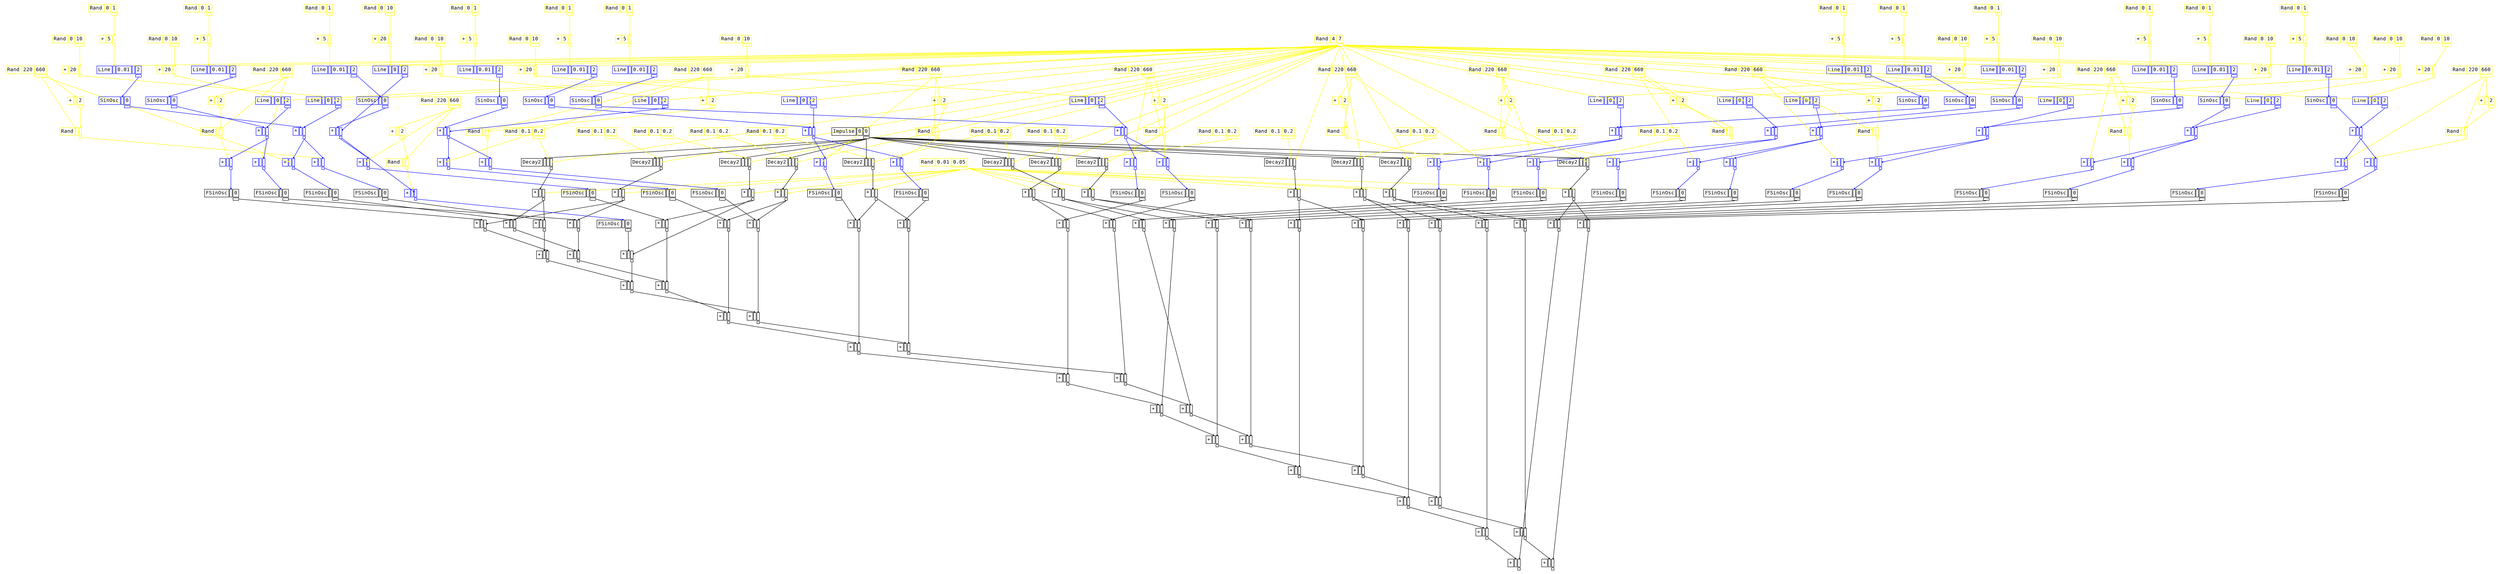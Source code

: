 digraph Anonymous {
graph [splines=false];
node [fontsize=12,fontname="Courier"];
edge [arrowhead=box,arrowsize=0.25];
u_2 [shape="plaintext",color="yellow",label=<<TABLE BORDER="0" CELLBORDER="1"><TR><TD>Rand</TD><TD>220</TD><TD>660</TD></TR><TR><TD BORDER="0"></TD><TD BORDER="0"></TD><TD PORT="o_0"></TD></TR></TABLE>>];
u_4 [shape="plaintext",color="yellow",label=<<TABLE BORDER="0" CELLBORDER="1"><TR><TD>+</TD><TD PORT="i_0"></TD><TD>2</TD></TR><TR><TD BORDER="0"></TD><TD BORDER="0"></TD><TD PORT="o_0"></TD></TR></TABLE>>];
u_5 [shape="plaintext",color="yellow",label=<<TABLE BORDER="0" CELLBORDER="1"><TR><TD>Rand</TD><TD PORT="i_0"></TD><TD PORT="i_1"></TD></TR><TR><TD BORDER="0"></TD><TD BORDER="0"></TD><TD PORT="o_0"></TD></TR></TABLE>>];
u_9 [shape="plaintext",color="yellow",label=<<TABLE BORDER="0" CELLBORDER="1"><TR><TD>Rand</TD><TD>0</TD><TD>1</TD></TR><TR><TD BORDER="0"></TD><TD BORDER="0"></TD><TD PORT="o_0"></TD></TR></TABLE>>];
u_10 [shape="plaintext",color="yellow",label=<<TABLE BORDER="0" CELLBORDER="1"><TR><TD>+</TD><TD>5</TD><TD PORT="i_1"></TD></TR><TR><TD BORDER="0"></TD><TD BORDER="0"></TD><TD PORT="o_0"></TD></TR></TABLE>>];
u_14 [shape="plaintext",color="yellow",label=<<TABLE BORDER="0" CELLBORDER="1"><TR><TD>Rand</TD><TD>4</TD><TD>7</TD></TR><TR><TD BORDER="0"></TD><TD BORDER="0"></TD><TD PORT="o_0"></TD></TR></TABLE>>];
u_15 [shape="plaintext",color="blue",label=<<TABLE BORDER="0" CELLBORDER="1"><TR><TD>Line</TD><TD PORT="i_0"></TD><TD>0.01</TD><TD PORT="i_2"></TD><TD>2</TD></TR><TR><TD BORDER="0"></TD><TD BORDER="0"></TD><TD BORDER="0"></TD><TD BORDER="0"></TD><TD PORT="o_0"></TD></TR></TABLE>>];
u_16 [shape="plaintext",color="blue",label=<<TABLE BORDER="0" CELLBORDER="1"><TR><TD>SinOsc</TD><TD PORT="i_0"></TD><TD>0</TD></TR><TR><TD BORDER="0"></TD><TD BORDER="0"></TD><TD PORT="o_0"></TD></TR></TABLE>>];
u_19 [shape="plaintext",color="yellow",label=<<TABLE BORDER="0" CELLBORDER="1"><TR><TD>Rand</TD><TD>0</TD><TD>10</TD></TR><TR><TD BORDER="0"></TD><TD BORDER="0"></TD><TD PORT="o_0"></TD></TR></TABLE>>];
u_20 [shape="plaintext",color="yellow",label=<<TABLE BORDER="0" CELLBORDER="1"><TR><TD>+</TD><TD>20</TD><TD PORT="i_1"></TD></TR><TR><TD BORDER="0"></TD><TD BORDER="0"></TD><TD PORT="o_0"></TD></TR></TABLE>>];
u_21 [shape="plaintext",color="blue",label=<<TABLE BORDER="0" CELLBORDER="1"><TR><TD>Line</TD><TD PORT="i_0"></TD><TD>0</TD><TD PORT="i_2"></TD><TD>2</TD></TR><TR><TD BORDER="0"></TD><TD BORDER="0"></TD><TD BORDER="0"></TD><TD BORDER="0"></TD><TD PORT="o_0"></TD></TR></TABLE>>];
u_22 [shape="plaintext",color="blue",label=<<TABLE BORDER="0" CELLBORDER="1"><TR><TD>*</TD><TD PORT="i_0"></TD><TD PORT="i_1"></TD></TR><TR><TD BORDER="0"></TD><TD BORDER="0"></TD><TD PORT="o_0"></TD></TR></TABLE>>];
u_23 [shape="plaintext",color="blue",label=<<TABLE BORDER="0" CELLBORDER="1"><TR><TD>+</TD><TD PORT="i_0"></TD><TD PORT="i_1"></TD></TR><TR><TD BORDER="0"></TD><TD BORDER="0"></TD><TD PORT="o_0"></TD></TR></TABLE>>];
u_24 [shape="plaintext",color="black",label=<<TABLE BORDER="0" CELLBORDER="1"><TR><TD>FSinOsc</TD><TD PORT="i_0"></TD><TD>0</TD></TR><TR><TD BORDER="0"></TD><TD BORDER="0"></TD><TD PORT="o_0"></TD></TR></TABLE>>];
u_25 [shape="plaintext",color="black",label=<<TABLE BORDER="0" CELLBORDER="1"><TR><TD>Impulse</TD><TD>0</TD><TD>0</TD></TR><TR><TD BORDER="0"></TD><TD BORDER="0"></TD><TD PORT="o_0"></TD></TR></TABLE>>];
u_28 [shape="plaintext",color="yellow",label=<<TABLE BORDER="0" CELLBORDER="1"><TR><TD>Rand</TD><TD>0.1</TD><TD>0.2</TD></TR><TR><TD BORDER="0"></TD><TD BORDER="0"></TD><TD PORT="o_0"></TD></TR></TABLE>>];
u_29 [shape="plaintext",color="black",label=<<TABLE BORDER="0" CELLBORDER="1"><TR><TD>Decay2</TD><TD PORT="i_0"></TD><TD PORT="i_1"></TD><TD PORT="i_2"></TD></TR><TR><TD BORDER="0"></TD><TD BORDER="0"></TD><TD BORDER="0"></TD><TD PORT="o_0"></TD></TR></TABLE>>];
u_31 [shape="plaintext",color="yellow",label=<<TABLE BORDER="0" CELLBORDER="1"><TR><TD>Rand</TD><TD>0.01</TD><TD>0.05</TD></TR><TR><TD BORDER="0"></TD><TD BORDER="0"></TD><TD PORT="o_0"></TD></TR></TABLE>>];
u_32 [shape="plaintext",color="black",label=<<TABLE BORDER="0" CELLBORDER="1"><TR><TD>*</TD><TD PORT="i_0"></TD><TD PORT="i_1"></TD></TR><TR><TD BORDER="0"></TD><TD BORDER="0"></TD><TD PORT="o_0"></TD></TR></TABLE>>];
u_33 [shape="plaintext",color="black",label=<<TABLE BORDER="0" CELLBORDER="1"><TR><TD>*</TD><TD PORT="i_0"></TD><TD PORT="i_1"></TD></TR><TR><TD BORDER="0"></TD><TD BORDER="0"></TD><TD PORT="o_0"></TD></TR></TABLE>>];
u_34 [shape="plaintext",color="yellow",label=<<TABLE BORDER="0" CELLBORDER="1"><TR><TD>Rand</TD><TD>220</TD><TD>660</TD></TR><TR><TD BORDER="0"></TD><TD BORDER="0"></TD><TD PORT="o_0"></TD></TR></TABLE>>];
u_35 [shape="plaintext",color="yellow",label=<<TABLE BORDER="0" CELLBORDER="1"><TR><TD>+</TD><TD PORT="i_0"></TD><TD>2</TD></TR><TR><TD BORDER="0"></TD><TD BORDER="0"></TD><TD PORT="o_0"></TD></TR></TABLE>>];
u_36 [shape="plaintext",color="yellow",label=<<TABLE BORDER="0" CELLBORDER="1"><TR><TD>Rand</TD><TD PORT="i_0"></TD><TD PORT="i_1"></TD></TR><TR><TD BORDER="0"></TD><TD BORDER="0"></TD><TD PORT="o_0"></TD></TR></TABLE>>];
u_37 [shape="plaintext",color="yellow",label=<<TABLE BORDER="0" CELLBORDER="1"><TR><TD>Rand</TD><TD>0</TD><TD>1</TD></TR><TR><TD BORDER="0"></TD><TD BORDER="0"></TD><TD PORT="o_0"></TD></TR></TABLE>>];
u_38 [shape="plaintext",color="yellow",label=<<TABLE BORDER="0" CELLBORDER="1"><TR><TD>+</TD><TD>5</TD><TD PORT="i_1"></TD></TR><TR><TD BORDER="0"></TD><TD BORDER="0"></TD><TD PORT="o_0"></TD></TR></TABLE>>];
u_39 [shape="plaintext",color="blue",label=<<TABLE BORDER="0" CELLBORDER="1"><TR><TD>Line</TD><TD PORT="i_0"></TD><TD>0.01</TD><TD PORT="i_2"></TD><TD>2</TD></TR><TR><TD BORDER="0"></TD><TD BORDER="0"></TD><TD BORDER="0"></TD><TD BORDER="0"></TD><TD PORT="o_0"></TD></TR></TABLE>>];
u_40 [shape="plaintext",color="blue",label=<<TABLE BORDER="0" CELLBORDER="1"><TR><TD>SinOsc</TD><TD PORT="i_0"></TD><TD>0</TD></TR><TR><TD BORDER="0"></TD><TD BORDER="0"></TD><TD PORT="o_0"></TD></TR></TABLE>>];
u_41 [shape="plaintext",color="yellow",label=<<TABLE BORDER="0" CELLBORDER="1"><TR><TD>Rand</TD><TD>0</TD><TD>10</TD></TR><TR><TD BORDER="0"></TD><TD BORDER="0"></TD><TD PORT="o_0"></TD></TR></TABLE>>];
u_42 [shape="plaintext",color="yellow",label=<<TABLE BORDER="0" CELLBORDER="1"><TR><TD>+</TD><TD>20</TD><TD PORT="i_1"></TD></TR><TR><TD BORDER="0"></TD><TD BORDER="0"></TD><TD PORT="o_0"></TD></TR></TABLE>>];
u_43 [shape="plaintext",color="blue",label=<<TABLE BORDER="0" CELLBORDER="1"><TR><TD>Line</TD><TD PORT="i_0"></TD><TD>0</TD><TD PORT="i_2"></TD><TD>2</TD></TR><TR><TD BORDER="0"></TD><TD BORDER="0"></TD><TD BORDER="0"></TD><TD BORDER="0"></TD><TD PORT="o_0"></TD></TR></TABLE>>];
u_44 [shape="plaintext",color="blue",label=<<TABLE BORDER="0" CELLBORDER="1"><TR><TD>*</TD><TD PORT="i_0"></TD><TD PORT="i_1"></TD></TR><TR><TD BORDER="0"></TD><TD BORDER="0"></TD><TD PORT="o_0"></TD></TR></TABLE>>];
u_45 [shape="plaintext",color="blue",label=<<TABLE BORDER="0" CELLBORDER="1"><TR><TD>+</TD><TD PORT="i_0"></TD><TD PORT="i_1"></TD></TR><TR><TD BORDER="0"></TD><TD BORDER="0"></TD><TD PORT="o_0"></TD></TR></TABLE>>];
u_46 [shape="plaintext",color="black",label=<<TABLE BORDER="0" CELLBORDER="1"><TR><TD>FSinOsc</TD><TD PORT="i_0"></TD><TD>0</TD></TR><TR><TD BORDER="0"></TD><TD BORDER="0"></TD><TD PORT="o_0"></TD></TR></TABLE>>];
u_47 [shape="plaintext",color="yellow",label=<<TABLE BORDER="0" CELLBORDER="1"><TR><TD>Rand</TD><TD>0.1</TD><TD>0.2</TD></TR><TR><TD BORDER="0"></TD><TD BORDER="0"></TD><TD PORT="o_0"></TD></TR></TABLE>>];
u_48 [shape="plaintext",color="black",label=<<TABLE BORDER="0" CELLBORDER="1"><TR><TD>Decay2</TD><TD PORT="i_0"></TD><TD PORT="i_1"></TD><TD PORT="i_2"></TD></TR><TR><TD BORDER="0"></TD><TD BORDER="0"></TD><TD BORDER="0"></TD><TD PORT="o_0"></TD></TR></TABLE>>];
u_49 [shape="plaintext",color="black",label=<<TABLE BORDER="0" CELLBORDER="1"><TR><TD>*</TD><TD PORT="i_0"></TD><TD PORT="i_1"></TD></TR><TR><TD BORDER="0"></TD><TD BORDER="0"></TD><TD PORT="o_0"></TD></TR></TABLE>>];
u_50 [shape="plaintext",color="black",label=<<TABLE BORDER="0" CELLBORDER="1"><TR><TD>*</TD><TD PORT="i_0"></TD><TD PORT="i_1"></TD></TR><TR><TD BORDER="0"></TD><TD BORDER="0"></TD><TD PORT="o_0"></TD></TR></TABLE>>];
u_51 [shape="plaintext",color="black",label=<<TABLE BORDER="0" CELLBORDER="1"><TR><TD>+</TD><TD PORT="i_0"></TD><TD PORT="i_1"></TD></TR><TR><TD BORDER="0"></TD><TD BORDER="0"></TD><TD PORT="o_0"></TD></TR></TABLE>>];
u_52 [shape="plaintext",color="yellow",label=<<TABLE BORDER="0" CELLBORDER="1"><TR><TD>Rand</TD><TD>220</TD><TD>660</TD></TR><TR><TD BORDER="0"></TD><TD BORDER="0"></TD><TD PORT="o_0"></TD></TR></TABLE>>];
u_53 [shape="plaintext",color="yellow",label=<<TABLE BORDER="0" CELLBORDER="1"><TR><TD>+</TD><TD PORT="i_0"></TD><TD>2</TD></TR><TR><TD BORDER="0"></TD><TD BORDER="0"></TD><TD PORT="o_0"></TD></TR></TABLE>>];
u_54 [shape="plaintext",color="yellow",label=<<TABLE BORDER="0" CELLBORDER="1"><TR><TD>Rand</TD><TD PORT="i_0"></TD><TD PORT="i_1"></TD></TR><TR><TD BORDER="0"></TD><TD BORDER="0"></TD><TD PORT="o_0"></TD></TR></TABLE>>];
u_55 [shape="plaintext",color="yellow",label=<<TABLE BORDER="0" CELLBORDER="1"><TR><TD>Rand</TD><TD>0</TD><TD>1</TD></TR><TR><TD BORDER="0"></TD><TD BORDER="0"></TD><TD PORT="o_0"></TD></TR></TABLE>>];
u_56 [shape="plaintext",color="yellow",label=<<TABLE BORDER="0" CELLBORDER="1"><TR><TD>+</TD><TD>5</TD><TD PORT="i_1"></TD></TR><TR><TD BORDER="0"></TD><TD BORDER="0"></TD><TD PORT="o_0"></TD></TR></TABLE>>];
u_57 [shape="plaintext",color="blue",label=<<TABLE BORDER="0" CELLBORDER="1"><TR><TD>Line</TD><TD PORT="i_0"></TD><TD>0.01</TD><TD PORT="i_2"></TD><TD>2</TD></TR><TR><TD BORDER="0"></TD><TD BORDER="0"></TD><TD BORDER="0"></TD><TD BORDER="0"></TD><TD PORT="o_0"></TD></TR></TABLE>>];
u_58 [shape="plaintext",color="blue",label=<<TABLE BORDER="0" CELLBORDER="1"><TR><TD>SinOsc</TD><TD PORT="i_0"></TD><TD>0</TD></TR><TR><TD BORDER="0"></TD><TD BORDER="0"></TD><TD PORT="o_0"></TD></TR></TABLE>>];
u_59 [shape="plaintext",color="yellow",label=<<TABLE BORDER="0" CELLBORDER="1"><TR><TD>Rand</TD><TD>0</TD><TD>10</TD></TR><TR><TD BORDER="0"></TD><TD BORDER="0"></TD><TD PORT="o_0"></TD></TR></TABLE>>];
u_60 [shape="plaintext",color="yellow",label=<<TABLE BORDER="0" CELLBORDER="1"><TR><TD>+</TD><TD>20</TD><TD PORT="i_1"></TD></TR><TR><TD BORDER="0"></TD><TD BORDER="0"></TD><TD PORT="o_0"></TD></TR></TABLE>>];
u_61 [shape="plaintext",color="blue",label=<<TABLE BORDER="0" CELLBORDER="1"><TR><TD>Line</TD><TD PORT="i_0"></TD><TD>0</TD><TD PORT="i_2"></TD><TD>2</TD></TR><TR><TD BORDER="0"></TD><TD BORDER="0"></TD><TD BORDER="0"></TD><TD BORDER="0"></TD><TD PORT="o_0"></TD></TR></TABLE>>];
u_62 [shape="plaintext",color="blue",label=<<TABLE BORDER="0" CELLBORDER="1"><TR><TD>*</TD><TD PORT="i_0"></TD><TD PORT="i_1"></TD></TR><TR><TD BORDER="0"></TD><TD BORDER="0"></TD><TD PORT="o_0"></TD></TR></TABLE>>];
u_63 [shape="plaintext",color="blue",label=<<TABLE BORDER="0" CELLBORDER="1"><TR><TD>+</TD><TD PORT="i_0"></TD><TD PORT="i_1"></TD></TR><TR><TD BORDER="0"></TD><TD BORDER="0"></TD><TD PORT="o_0"></TD></TR></TABLE>>];
u_64 [shape="plaintext",color="black",label=<<TABLE BORDER="0" CELLBORDER="1"><TR><TD>FSinOsc</TD><TD PORT="i_0"></TD><TD>0</TD></TR><TR><TD BORDER="0"></TD><TD BORDER="0"></TD><TD PORT="o_0"></TD></TR></TABLE>>];
u_65 [shape="plaintext",color="yellow",label=<<TABLE BORDER="0" CELLBORDER="1"><TR><TD>Rand</TD><TD>0.1</TD><TD>0.2</TD></TR><TR><TD BORDER="0"></TD><TD BORDER="0"></TD><TD PORT="o_0"></TD></TR></TABLE>>];
u_66 [shape="plaintext",color="black",label=<<TABLE BORDER="0" CELLBORDER="1"><TR><TD>Decay2</TD><TD PORT="i_0"></TD><TD PORT="i_1"></TD><TD PORT="i_2"></TD></TR><TR><TD BORDER="0"></TD><TD BORDER="0"></TD><TD BORDER="0"></TD><TD PORT="o_0"></TD></TR></TABLE>>];
u_67 [shape="plaintext",color="black",label=<<TABLE BORDER="0" CELLBORDER="1"><TR><TD>*</TD><TD PORT="i_0"></TD><TD PORT="i_1"></TD></TR><TR><TD BORDER="0"></TD><TD BORDER="0"></TD><TD PORT="o_0"></TD></TR></TABLE>>];
u_68 [shape="plaintext",color="black",label=<<TABLE BORDER="0" CELLBORDER="1"><TR><TD>*</TD><TD PORT="i_0"></TD><TD PORT="i_1"></TD></TR><TR><TD BORDER="0"></TD><TD BORDER="0"></TD><TD PORT="o_0"></TD></TR></TABLE>>];
u_69 [shape="plaintext",color="black",label=<<TABLE BORDER="0" CELLBORDER="1"><TR><TD>+</TD><TD PORT="i_0"></TD><TD PORT="i_1"></TD></TR><TR><TD BORDER="0"></TD><TD BORDER="0"></TD><TD PORT="o_0"></TD></TR></TABLE>>];
u_70 [shape="plaintext",color="yellow",label=<<TABLE BORDER="0" CELLBORDER="1"><TR><TD>Rand</TD><TD>220</TD><TD>660</TD></TR><TR><TD BORDER="0"></TD><TD BORDER="0"></TD><TD PORT="o_0"></TD></TR></TABLE>>];
u_71 [shape="plaintext",color="yellow",label=<<TABLE BORDER="0" CELLBORDER="1"><TR><TD>+</TD><TD PORT="i_0"></TD><TD>2</TD></TR><TR><TD BORDER="0"></TD><TD BORDER="0"></TD><TD PORT="o_0"></TD></TR></TABLE>>];
u_72 [shape="plaintext",color="yellow",label=<<TABLE BORDER="0" CELLBORDER="1"><TR><TD>Rand</TD><TD PORT="i_0"></TD><TD PORT="i_1"></TD></TR><TR><TD BORDER="0"></TD><TD BORDER="0"></TD><TD PORT="o_0"></TD></TR></TABLE>>];
u_73 [shape="plaintext",color="yellow",label=<<TABLE BORDER="0" CELLBORDER="1"><TR><TD>Rand</TD><TD>0</TD><TD>1</TD></TR><TR><TD BORDER="0"></TD><TD BORDER="0"></TD><TD PORT="o_0"></TD></TR></TABLE>>];
u_74 [shape="plaintext",color="yellow",label=<<TABLE BORDER="0" CELLBORDER="1"><TR><TD>+</TD><TD>5</TD><TD PORT="i_1"></TD></TR><TR><TD BORDER="0"></TD><TD BORDER="0"></TD><TD PORT="o_0"></TD></TR></TABLE>>];
u_75 [shape="plaintext",color="blue",label=<<TABLE BORDER="0" CELLBORDER="1"><TR><TD>Line</TD><TD PORT="i_0"></TD><TD>0.01</TD><TD PORT="i_2"></TD><TD>2</TD></TR><TR><TD BORDER="0"></TD><TD BORDER="0"></TD><TD BORDER="0"></TD><TD BORDER="0"></TD><TD PORT="o_0"></TD></TR></TABLE>>];
u_76 [shape="plaintext",color="blue",label=<<TABLE BORDER="0" CELLBORDER="1"><TR><TD>SinOsc</TD><TD PORT="i_0"></TD><TD>0</TD></TR><TR><TD BORDER="0"></TD><TD BORDER="0"></TD><TD PORT="o_0"></TD></TR></TABLE>>];
u_77 [shape="plaintext",color="yellow",label=<<TABLE BORDER="0" CELLBORDER="1"><TR><TD>Rand</TD><TD>0</TD><TD>10</TD></TR><TR><TD BORDER="0"></TD><TD BORDER="0"></TD><TD PORT="o_0"></TD></TR></TABLE>>];
u_78 [shape="plaintext",color="yellow",label=<<TABLE BORDER="0" CELLBORDER="1"><TR><TD>+</TD><TD>20</TD><TD PORT="i_1"></TD></TR><TR><TD BORDER="0"></TD><TD BORDER="0"></TD><TD PORT="o_0"></TD></TR></TABLE>>];
u_79 [shape="plaintext",color="blue",label=<<TABLE BORDER="0" CELLBORDER="1"><TR><TD>Line</TD><TD PORT="i_0"></TD><TD>0</TD><TD PORT="i_2"></TD><TD>2</TD></TR><TR><TD BORDER="0"></TD><TD BORDER="0"></TD><TD BORDER="0"></TD><TD BORDER="0"></TD><TD PORT="o_0"></TD></TR></TABLE>>];
u_80 [shape="plaintext",color="blue",label=<<TABLE BORDER="0" CELLBORDER="1"><TR><TD>*</TD><TD PORT="i_0"></TD><TD PORT="i_1"></TD></TR><TR><TD BORDER="0"></TD><TD BORDER="0"></TD><TD PORT="o_0"></TD></TR></TABLE>>];
u_81 [shape="plaintext",color="blue",label=<<TABLE BORDER="0" CELLBORDER="1"><TR><TD>+</TD><TD PORT="i_0"></TD><TD PORT="i_1"></TD></TR><TR><TD BORDER="0"></TD><TD BORDER="0"></TD><TD PORT="o_0"></TD></TR></TABLE>>];
u_82 [shape="plaintext",color="black",label=<<TABLE BORDER="0" CELLBORDER="1"><TR><TD>FSinOsc</TD><TD PORT="i_0"></TD><TD>0</TD></TR><TR><TD BORDER="0"></TD><TD BORDER="0"></TD><TD PORT="o_0"></TD></TR></TABLE>>];
u_83 [shape="plaintext",color="yellow",label=<<TABLE BORDER="0" CELLBORDER="1"><TR><TD>Rand</TD><TD>0.1</TD><TD>0.2</TD></TR><TR><TD BORDER="0"></TD><TD BORDER="0"></TD><TD PORT="o_0"></TD></TR></TABLE>>];
u_84 [shape="plaintext",color="black",label=<<TABLE BORDER="0" CELLBORDER="1"><TR><TD>Decay2</TD><TD PORT="i_0"></TD><TD PORT="i_1"></TD><TD PORT="i_2"></TD></TR><TR><TD BORDER="0"></TD><TD BORDER="0"></TD><TD BORDER="0"></TD><TD PORT="o_0"></TD></TR></TABLE>>];
u_85 [shape="plaintext",color="black",label=<<TABLE BORDER="0" CELLBORDER="1"><TR><TD>*</TD><TD PORT="i_0"></TD><TD PORT="i_1"></TD></TR><TR><TD BORDER="0"></TD><TD BORDER="0"></TD><TD PORT="o_0"></TD></TR></TABLE>>];
u_86 [shape="plaintext",color="black",label=<<TABLE BORDER="0" CELLBORDER="1"><TR><TD>*</TD><TD PORT="i_0"></TD><TD PORT="i_1"></TD></TR><TR><TD BORDER="0"></TD><TD BORDER="0"></TD><TD PORT="o_0"></TD></TR></TABLE>>];
u_87 [shape="plaintext",color="black",label=<<TABLE BORDER="0" CELLBORDER="1"><TR><TD>+</TD><TD PORT="i_0"></TD><TD PORT="i_1"></TD></TR><TR><TD BORDER="0"></TD><TD BORDER="0"></TD><TD PORT="o_0"></TD></TR></TABLE>>];
u_88 [shape="plaintext",color="yellow",label=<<TABLE BORDER="0" CELLBORDER="1"><TR><TD>Rand</TD><TD>220</TD><TD>660</TD></TR><TR><TD BORDER="0"></TD><TD BORDER="0"></TD><TD PORT="o_0"></TD></TR></TABLE>>];
u_89 [shape="plaintext",color="yellow",label=<<TABLE BORDER="0" CELLBORDER="1"><TR><TD>+</TD><TD PORT="i_0"></TD><TD>2</TD></TR><TR><TD BORDER="0"></TD><TD BORDER="0"></TD><TD PORT="o_0"></TD></TR></TABLE>>];
u_90 [shape="plaintext",color="yellow",label=<<TABLE BORDER="0" CELLBORDER="1"><TR><TD>Rand</TD><TD PORT="i_0"></TD><TD PORT="i_1"></TD></TR><TR><TD BORDER="0"></TD><TD BORDER="0"></TD><TD PORT="o_0"></TD></TR></TABLE>>];
u_91 [shape="plaintext",color="yellow",label=<<TABLE BORDER="0" CELLBORDER="1"><TR><TD>Rand</TD><TD>0</TD><TD>1</TD></TR><TR><TD BORDER="0"></TD><TD BORDER="0"></TD><TD PORT="o_0"></TD></TR></TABLE>>];
u_92 [shape="plaintext",color="yellow",label=<<TABLE BORDER="0" CELLBORDER="1"><TR><TD>+</TD><TD>5</TD><TD PORT="i_1"></TD></TR><TR><TD BORDER="0"></TD><TD BORDER="0"></TD><TD PORT="o_0"></TD></TR></TABLE>>];
u_93 [shape="plaintext",color="blue",label=<<TABLE BORDER="0" CELLBORDER="1"><TR><TD>Line</TD><TD PORT="i_0"></TD><TD>0.01</TD><TD PORT="i_2"></TD><TD>2</TD></TR><TR><TD BORDER="0"></TD><TD BORDER="0"></TD><TD BORDER="0"></TD><TD BORDER="0"></TD><TD PORT="o_0"></TD></TR></TABLE>>];
u_94 [shape="plaintext",color="blue",label=<<TABLE BORDER="0" CELLBORDER="1"><TR><TD>SinOsc</TD><TD PORT="i_0"></TD><TD>0</TD></TR><TR><TD BORDER="0"></TD><TD BORDER="0"></TD><TD PORT="o_0"></TD></TR></TABLE>>];
u_95 [shape="plaintext",color="yellow",label=<<TABLE BORDER="0" CELLBORDER="1"><TR><TD>Rand</TD><TD>0</TD><TD>10</TD></TR><TR><TD BORDER="0"></TD><TD BORDER="0"></TD><TD PORT="o_0"></TD></TR></TABLE>>];
u_96 [shape="plaintext",color="yellow",label=<<TABLE BORDER="0" CELLBORDER="1"><TR><TD>+</TD><TD>20</TD><TD PORT="i_1"></TD></TR><TR><TD BORDER="0"></TD><TD BORDER="0"></TD><TD PORT="o_0"></TD></TR></TABLE>>];
u_97 [shape="plaintext",color="blue",label=<<TABLE BORDER="0" CELLBORDER="1"><TR><TD>Line</TD><TD PORT="i_0"></TD><TD>0</TD><TD PORT="i_2"></TD><TD>2</TD></TR><TR><TD BORDER="0"></TD><TD BORDER="0"></TD><TD BORDER="0"></TD><TD BORDER="0"></TD><TD PORT="o_0"></TD></TR></TABLE>>];
u_98 [shape="plaintext",color="blue",label=<<TABLE BORDER="0" CELLBORDER="1"><TR><TD>*</TD><TD PORT="i_0"></TD><TD PORT="i_1"></TD></TR><TR><TD BORDER="0"></TD><TD BORDER="0"></TD><TD PORT="o_0"></TD></TR></TABLE>>];
u_99 [shape="plaintext",color="blue",label=<<TABLE BORDER="0" CELLBORDER="1"><TR><TD>+</TD><TD PORT="i_0"></TD><TD PORT="i_1"></TD></TR><TR><TD BORDER="0"></TD><TD BORDER="0"></TD><TD PORT="o_0"></TD></TR></TABLE>>];
u_100 [shape="plaintext",color="black",label=<<TABLE BORDER="0" CELLBORDER="1"><TR><TD>FSinOsc</TD><TD PORT="i_0"></TD><TD>0</TD></TR><TR><TD BORDER="0"></TD><TD BORDER="0"></TD><TD PORT="o_0"></TD></TR></TABLE>>];
u_101 [shape="plaintext",color="yellow",label=<<TABLE BORDER="0" CELLBORDER="1"><TR><TD>Rand</TD><TD>0.1</TD><TD>0.2</TD></TR><TR><TD BORDER="0"></TD><TD BORDER="0"></TD><TD PORT="o_0"></TD></TR></TABLE>>];
u_102 [shape="plaintext",color="black",label=<<TABLE BORDER="0" CELLBORDER="1"><TR><TD>Decay2</TD><TD PORT="i_0"></TD><TD PORT="i_1"></TD><TD PORT="i_2"></TD></TR><TR><TD BORDER="0"></TD><TD BORDER="0"></TD><TD BORDER="0"></TD><TD PORT="o_0"></TD></TR></TABLE>>];
u_103 [shape="plaintext",color="black",label=<<TABLE BORDER="0" CELLBORDER="1"><TR><TD>*</TD><TD PORT="i_0"></TD><TD PORT="i_1"></TD></TR><TR><TD BORDER="0"></TD><TD BORDER="0"></TD><TD PORT="o_0"></TD></TR></TABLE>>];
u_104 [shape="plaintext",color="black",label=<<TABLE BORDER="0" CELLBORDER="1"><TR><TD>*</TD><TD PORT="i_0"></TD><TD PORT="i_1"></TD></TR><TR><TD BORDER="0"></TD><TD BORDER="0"></TD><TD PORT="o_0"></TD></TR></TABLE>>];
u_105 [shape="plaintext",color="black",label=<<TABLE BORDER="0" CELLBORDER="1"><TR><TD>+</TD><TD PORT="i_0"></TD><TD PORT="i_1"></TD></TR><TR><TD BORDER="0"></TD><TD BORDER="0"></TD><TD PORT="o_0"></TD></TR></TABLE>>];
u_106 [shape="plaintext",color="yellow",label=<<TABLE BORDER="0" CELLBORDER="1"><TR><TD>Rand</TD><TD>220</TD><TD>660</TD></TR><TR><TD BORDER="0"></TD><TD BORDER="0"></TD><TD PORT="o_0"></TD></TR></TABLE>>];
u_107 [shape="plaintext",color="yellow",label=<<TABLE BORDER="0" CELLBORDER="1"><TR><TD>+</TD><TD PORT="i_0"></TD><TD>2</TD></TR><TR><TD BORDER="0"></TD><TD BORDER="0"></TD><TD PORT="o_0"></TD></TR></TABLE>>];
u_108 [shape="plaintext",color="yellow",label=<<TABLE BORDER="0" CELLBORDER="1"><TR><TD>Rand</TD><TD PORT="i_0"></TD><TD PORT="i_1"></TD></TR><TR><TD BORDER="0"></TD><TD BORDER="0"></TD><TD PORT="o_0"></TD></TR></TABLE>>];
u_109 [shape="plaintext",color="yellow",label=<<TABLE BORDER="0" CELLBORDER="1"><TR><TD>Rand</TD><TD>0</TD><TD>1</TD></TR><TR><TD BORDER="0"></TD><TD BORDER="0"></TD><TD PORT="o_0"></TD></TR></TABLE>>];
u_110 [shape="plaintext",color="yellow",label=<<TABLE BORDER="0" CELLBORDER="1"><TR><TD>+</TD><TD>5</TD><TD PORT="i_1"></TD></TR><TR><TD BORDER="0"></TD><TD BORDER="0"></TD><TD PORT="o_0"></TD></TR></TABLE>>];
u_111 [shape="plaintext",color="blue",label=<<TABLE BORDER="0" CELLBORDER="1"><TR><TD>Line</TD><TD PORT="i_0"></TD><TD>0.01</TD><TD PORT="i_2"></TD><TD>2</TD></TR><TR><TD BORDER="0"></TD><TD BORDER="0"></TD><TD BORDER="0"></TD><TD BORDER="0"></TD><TD PORT="o_0"></TD></TR></TABLE>>];
u_112 [shape="plaintext",color="blue",label=<<TABLE BORDER="0" CELLBORDER="1"><TR><TD>SinOsc</TD><TD PORT="i_0"></TD><TD>0</TD></TR><TR><TD BORDER="0"></TD><TD BORDER="0"></TD><TD PORT="o_0"></TD></TR></TABLE>>];
u_113 [shape="plaintext",color="yellow",label=<<TABLE BORDER="0" CELLBORDER="1"><TR><TD>Rand</TD><TD>0</TD><TD>10</TD></TR><TR><TD BORDER="0"></TD><TD BORDER="0"></TD><TD PORT="o_0"></TD></TR></TABLE>>];
u_114 [shape="plaintext",color="yellow",label=<<TABLE BORDER="0" CELLBORDER="1"><TR><TD>+</TD><TD>20</TD><TD PORT="i_1"></TD></TR><TR><TD BORDER="0"></TD><TD BORDER="0"></TD><TD PORT="o_0"></TD></TR></TABLE>>];
u_115 [shape="plaintext",color="blue",label=<<TABLE BORDER="0" CELLBORDER="1"><TR><TD>Line</TD><TD PORT="i_0"></TD><TD>0</TD><TD PORT="i_2"></TD><TD>2</TD></TR><TR><TD BORDER="0"></TD><TD BORDER="0"></TD><TD BORDER="0"></TD><TD BORDER="0"></TD><TD PORT="o_0"></TD></TR></TABLE>>];
u_116 [shape="plaintext",color="blue",label=<<TABLE BORDER="0" CELLBORDER="1"><TR><TD>*</TD><TD PORT="i_0"></TD><TD PORT="i_1"></TD></TR><TR><TD BORDER="0"></TD><TD BORDER="0"></TD><TD PORT="o_0"></TD></TR></TABLE>>];
u_117 [shape="plaintext",color="blue",label=<<TABLE BORDER="0" CELLBORDER="1"><TR><TD>+</TD><TD PORT="i_0"></TD><TD PORT="i_1"></TD></TR><TR><TD BORDER="0"></TD><TD BORDER="0"></TD><TD PORT="o_0"></TD></TR></TABLE>>];
u_118 [shape="plaintext",color="black",label=<<TABLE BORDER="0" CELLBORDER="1"><TR><TD>FSinOsc</TD><TD PORT="i_0"></TD><TD>0</TD></TR><TR><TD BORDER="0"></TD><TD BORDER="0"></TD><TD PORT="o_0"></TD></TR></TABLE>>];
u_119 [shape="plaintext",color="yellow",label=<<TABLE BORDER="0" CELLBORDER="1"><TR><TD>Rand</TD><TD>0.1</TD><TD>0.2</TD></TR><TR><TD BORDER="0"></TD><TD BORDER="0"></TD><TD PORT="o_0"></TD></TR></TABLE>>];
u_120 [shape="plaintext",color="black",label=<<TABLE BORDER="0" CELLBORDER="1"><TR><TD>Decay2</TD><TD PORT="i_0"></TD><TD PORT="i_1"></TD><TD PORT="i_2"></TD></TR><TR><TD BORDER="0"></TD><TD BORDER="0"></TD><TD BORDER="0"></TD><TD PORT="o_0"></TD></TR></TABLE>>];
u_121 [shape="plaintext",color="black",label=<<TABLE BORDER="0" CELLBORDER="1"><TR><TD>*</TD><TD PORT="i_0"></TD><TD PORT="i_1"></TD></TR><TR><TD BORDER="0"></TD><TD BORDER="0"></TD><TD PORT="o_0"></TD></TR></TABLE>>];
u_122 [shape="plaintext",color="black",label=<<TABLE BORDER="0" CELLBORDER="1"><TR><TD>*</TD><TD PORT="i_0"></TD><TD PORT="i_1"></TD></TR><TR><TD BORDER="0"></TD><TD BORDER="0"></TD><TD PORT="o_0"></TD></TR></TABLE>>];
u_123 [shape="plaintext",color="black",label=<<TABLE BORDER="0" CELLBORDER="1"><TR><TD>+</TD><TD PORT="i_0"></TD><TD PORT="i_1"></TD></TR><TR><TD BORDER="0"></TD><TD BORDER="0"></TD><TD PORT="o_0"></TD></TR></TABLE>>];
u_124 [shape="plaintext",color="yellow",label=<<TABLE BORDER="0" CELLBORDER="1"><TR><TD>Rand</TD><TD>220</TD><TD>660</TD></TR><TR><TD BORDER="0"></TD><TD BORDER="0"></TD><TD PORT="o_0"></TD></TR></TABLE>>];
u_125 [shape="plaintext",color="yellow",label=<<TABLE BORDER="0" CELLBORDER="1"><TR><TD>+</TD><TD PORT="i_0"></TD><TD>2</TD></TR><TR><TD BORDER="0"></TD><TD BORDER="0"></TD><TD PORT="o_0"></TD></TR></TABLE>>];
u_126 [shape="plaintext",color="yellow",label=<<TABLE BORDER="0" CELLBORDER="1"><TR><TD>Rand</TD><TD PORT="i_0"></TD><TD PORT="i_1"></TD></TR><TR><TD BORDER="0"></TD><TD BORDER="0"></TD><TD PORT="o_0"></TD></TR></TABLE>>];
u_127 [shape="plaintext",color="yellow",label=<<TABLE BORDER="0" CELLBORDER="1"><TR><TD>Rand</TD><TD>0</TD><TD>1</TD></TR><TR><TD BORDER="0"></TD><TD BORDER="0"></TD><TD PORT="o_0"></TD></TR></TABLE>>];
u_128 [shape="plaintext",color="yellow",label=<<TABLE BORDER="0" CELLBORDER="1"><TR><TD>+</TD><TD>5</TD><TD PORT="i_1"></TD></TR><TR><TD BORDER="0"></TD><TD BORDER="0"></TD><TD PORT="o_0"></TD></TR></TABLE>>];
u_129 [shape="plaintext",color="blue",label=<<TABLE BORDER="0" CELLBORDER="1"><TR><TD>Line</TD><TD PORT="i_0"></TD><TD>0.01</TD><TD PORT="i_2"></TD><TD>2</TD></TR><TR><TD BORDER="0"></TD><TD BORDER="0"></TD><TD BORDER="0"></TD><TD BORDER="0"></TD><TD PORT="o_0"></TD></TR></TABLE>>];
u_130 [shape="plaintext",color="blue",label=<<TABLE BORDER="0" CELLBORDER="1"><TR><TD>SinOsc</TD><TD PORT="i_0"></TD><TD>0</TD></TR><TR><TD BORDER="0"></TD><TD BORDER="0"></TD><TD PORT="o_0"></TD></TR></TABLE>>];
u_131 [shape="plaintext",color="yellow",label=<<TABLE BORDER="0" CELLBORDER="1"><TR><TD>Rand</TD><TD>0</TD><TD>10</TD></TR><TR><TD BORDER="0"></TD><TD BORDER="0"></TD><TD PORT="o_0"></TD></TR></TABLE>>];
u_132 [shape="plaintext",color="yellow",label=<<TABLE BORDER="0" CELLBORDER="1"><TR><TD>+</TD><TD>20</TD><TD PORT="i_1"></TD></TR><TR><TD BORDER="0"></TD><TD BORDER="0"></TD><TD PORT="o_0"></TD></TR></TABLE>>];
u_133 [shape="plaintext",color="blue",label=<<TABLE BORDER="0" CELLBORDER="1"><TR><TD>Line</TD><TD PORT="i_0"></TD><TD>0</TD><TD PORT="i_2"></TD><TD>2</TD></TR><TR><TD BORDER="0"></TD><TD BORDER="0"></TD><TD BORDER="0"></TD><TD BORDER="0"></TD><TD PORT="o_0"></TD></TR></TABLE>>];
u_134 [shape="plaintext",color="blue",label=<<TABLE BORDER="0" CELLBORDER="1"><TR><TD>*</TD><TD PORT="i_0"></TD><TD PORT="i_1"></TD></TR><TR><TD BORDER="0"></TD><TD BORDER="0"></TD><TD PORT="o_0"></TD></TR></TABLE>>];
u_135 [shape="plaintext",color="blue",label=<<TABLE BORDER="0" CELLBORDER="1"><TR><TD>+</TD><TD PORT="i_0"></TD><TD PORT="i_1"></TD></TR><TR><TD BORDER="0"></TD><TD BORDER="0"></TD><TD PORT="o_0"></TD></TR></TABLE>>];
u_136 [shape="plaintext",color="black",label=<<TABLE BORDER="0" CELLBORDER="1"><TR><TD>FSinOsc</TD><TD PORT="i_0"></TD><TD>0</TD></TR><TR><TD BORDER="0"></TD><TD BORDER="0"></TD><TD PORT="o_0"></TD></TR></TABLE>>];
u_137 [shape="plaintext",color="yellow",label=<<TABLE BORDER="0" CELLBORDER="1"><TR><TD>Rand</TD><TD>0.1</TD><TD>0.2</TD></TR><TR><TD BORDER="0"></TD><TD BORDER="0"></TD><TD PORT="o_0"></TD></TR></TABLE>>];
u_138 [shape="plaintext",color="black",label=<<TABLE BORDER="0" CELLBORDER="1"><TR><TD>Decay2</TD><TD PORT="i_0"></TD><TD PORT="i_1"></TD><TD PORT="i_2"></TD></TR><TR><TD BORDER="0"></TD><TD BORDER="0"></TD><TD BORDER="0"></TD><TD PORT="o_0"></TD></TR></TABLE>>];
u_139 [shape="plaintext",color="black",label=<<TABLE BORDER="0" CELLBORDER="1"><TR><TD>*</TD><TD PORT="i_0"></TD><TD PORT="i_1"></TD></TR><TR><TD BORDER="0"></TD><TD BORDER="0"></TD><TD PORT="o_0"></TD></TR></TABLE>>];
u_140 [shape="plaintext",color="black",label=<<TABLE BORDER="0" CELLBORDER="1"><TR><TD>*</TD><TD PORT="i_0"></TD><TD PORT="i_1"></TD></TR><TR><TD BORDER="0"></TD><TD BORDER="0"></TD><TD PORT="o_0"></TD></TR></TABLE>>];
u_141 [shape="plaintext",color="black",label=<<TABLE BORDER="0" CELLBORDER="1"><TR><TD>+</TD><TD PORT="i_0"></TD><TD PORT="i_1"></TD></TR><TR><TD BORDER="0"></TD><TD BORDER="0"></TD><TD PORT="o_0"></TD></TR></TABLE>>];
u_142 [shape="plaintext",color="yellow",label=<<TABLE BORDER="0" CELLBORDER="1"><TR><TD>Rand</TD><TD>220</TD><TD>660</TD></TR><TR><TD BORDER="0"></TD><TD BORDER="0"></TD><TD PORT="o_0"></TD></TR></TABLE>>];
u_143 [shape="plaintext",color="yellow",label=<<TABLE BORDER="0" CELLBORDER="1"><TR><TD>+</TD><TD PORT="i_0"></TD><TD>2</TD></TR><TR><TD BORDER="0"></TD><TD BORDER="0"></TD><TD PORT="o_0"></TD></TR></TABLE>>];
u_144 [shape="plaintext",color="yellow",label=<<TABLE BORDER="0" CELLBORDER="1"><TR><TD>Rand</TD><TD PORT="i_0"></TD><TD PORT="i_1"></TD></TR><TR><TD BORDER="0"></TD><TD BORDER="0"></TD><TD PORT="o_0"></TD></TR></TABLE>>];
u_145 [shape="plaintext",color="yellow",label=<<TABLE BORDER="0" CELLBORDER="1"><TR><TD>Rand</TD><TD>0</TD><TD>1</TD></TR><TR><TD BORDER="0"></TD><TD BORDER="0"></TD><TD PORT="o_0"></TD></TR></TABLE>>];
u_146 [shape="plaintext",color="yellow",label=<<TABLE BORDER="0" CELLBORDER="1"><TR><TD>+</TD><TD>5</TD><TD PORT="i_1"></TD></TR><TR><TD BORDER="0"></TD><TD BORDER="0"></TD><TD PORT="o_0"></TD></TR></TABLE>>];
u_147 [shape="plaintext",color="blue",label=<<TABLE BORDER="0" CELLBORDER="1"><TR><TD>Line</TD><TD PORT="i_0"></TD><TD>0.01</TD><TD PORT="i_2"></TD><TD>2</TD></TR><TR><TD BORDER="0"></TD><TD BORDER="0"></TD><TD BORDER="0"></TD><TD BORDER="0"></TD><TD PORT="o_0"></TD></TR></TABLE>>];
u_148 [shape="plaintext",color="blue",label=<<TABLE BORDER="0" CELLBORDER="1"><TR><TD>SinOsc</TD><TD PORT="i_0"></TD><TD>0</TD></TR><TR><TD BORDER="0"></TD><TD BORDER="0"></TD><TD PORT="o_0"></TD></TR></TABLE>>];
u_149 [shape="plaintext",color="yellow",label=<<TABLE BORDER="0" CELLBORDER="1"><TR><TD>Rand</TD><TD>0</TD><TD>10</TD></TR><TR><TD BORDER="0"></TD><TD BORDER="0"></TD><TD PORT="o_0"></TD></TR></TABLE>>];
u_150 [shape="plaintext",color="yellow",label=<<TABLE BORDER="0" CELLBORDER="1"><TR><TD>+</TD><TD>20</TD><TD PORT="i_1"></TD></TR><TR><TD BORDER="0"></TD><TD BORDER="0"></TD><TD PORT="o_0"></TD></TR></TABLE>>];
u_151 [shape="plaintext",color="blue",label=<<TABLE BORDER="0" CELLBORDER="1"><TR><TD>Line</TD><TD PORT="i_0"></TD><TD>0</TD><TD PORT="i_2"></TD><TD>2</TD></TR><TR><TD BORDER="0"></TD><TD BORDER="0"></TD><TD BORDER="0"></TD><TD BORDER="0"></TD><TD PORT="o_0"></TD></TR></TABLE>>];
u_152 [shape="plaintext",color="blue",label=<<TABLE BORDER="0" CELLBORDER="1"><TR><TD>*</TD><TD PORT="i_0"></TD><TD PORT="i_1"></TD></TR><TR><TD BORDER="0"></TD><TD BORDER="0"></TD><TD PORT="o_0"></TD></TR></TABLE>>];
u_153 [shape="plaintext",color="blue",label=<<TABLE BORDER="0" CELLBORDER="1"><TR><TD>+</TD><TD PORT="i_0"></TD><TD PORT="i_1"></TD></TR><TR><TD BORDER="0"></TD><TD BORDER="0"></TD><TD PORT="o_0"></TD></TR></TABLE>>];
u_154 [shape="plaintext",color="black",label=<<TABLE BORDER="0" CELLBORDER="1"><TR><TD>FSinOsc</TD><TD PORT="i_0"></TD><TD>0</TD></TR><TR><TD BORDER="0"></TD><TD BORDER="0"></TD><TD PORT="o_0"></TD></TR></TABLE>>];
u_155 [shape="plaintext",color="yellow",label=<<TABLE BORDER="0" CELLBORDER="1"><TR><TD>Rand</TD><TD>0.1</TD><TD>0.2</TD></TR><TR><TD BORDER="0"></TD><TD BORDER="0"></TD><TD PORT="o_0"></TD></TR></TABLE>>];
u_156 [shape="plaintext",color="black",label=<<TABLE BORDER="0" CELLBORDER="1"><TR><TD>Decay2</TD><TD PORT="i_0"></TD><TD PORT="i_1"></TD><TD PORT="i_2"></TD></TR><TR><TD BORDER="0"></TD><TD BORDER="0"></TD><TD BORDER="0"></TD><TD PORT="o_0"></TD></TR></TABLE>>];
u_157 [shape="plaintext",color="black",label=<<TABLE BORDER="0" CELLBORDER="1"><TR><TD>*</TD><TD PORT="i_0"></TD><TD PORT="i_1"></TD></TR><TR><TD BORDER="0"></TD><TD BORDER="0"></TD><TD PORT="o_0"></TD></TR></TABLE>>];
u_158 [shape="plaintext",color="black",label=<<TABLE BORDER="0" CELLBORDER="1"><TR><TD>*</TD><TD PORT="i_0"></TD><TD PORT="i_1"></TD></TR><TR><TD BORDER="0"></TD><TD BORDER="0"></TD><TD PORT="o_0"></TD></TR></TABLE>>];
u_159 [shape="plaintext",color="black",label=<<TABLE BORDER="0" CELLBORDER="1"><TR><TD>+</TD><TD PORT="i_0"></TD><TD PORT="i_1"></TD></TR><TR><TD BORDER="0"></TD><TD BORDER="0"></TD><TD PORT="o_0"></TD></TR></TABLE>>];
u_160 [shape="plaintext",color="yellow",label=<<TABLE BORDER="0" CELLBORDER="1"><TR><TD>Rand</TD><TD>220</TD><TD>660</TD></TR><TR><TD BORDER="0"></TD><TD BORDER="0"></TD><TD PORT="o_0"></TD></TR></TABLE>>];
u_161 [shape="plaintext",color="yellow",label=<<TABLE BORDER="0" CELLBORDER="1"><TR><TD>+</TD><TD PORT="i_0"></TD><TD>2</TD></TR><TR><TD BORDER="0"></TD><TD BORDER="0"></TD><TD PORT="o_0"></TD></TR></TABLE>>];
u_162 [shape="plaintext",color="yellow",label=<<TABLE BORDER="0" CELLBORDER="1"><TR><TD>Rand</TD><TD PORT="i_0"></TD><TD PORT="i_1"></TD></TR><TR><TD BORDER="0"></TD><TD BORDER="0"></TD><TD PORT="o_0"></TD></TR></TABLE>>];
u_163 [shape="plaintext",color="yellow",label=<<TABLE BORDER="0" CELLBORDER="1"><TR><TD>Rand</TD><TD>0</TD><TD>1</TD></TR><TR><TD BORDER="0"></TD><TD BORDER="0"></TD><TD PORT="o_0"></TD></TR></TABLE>>];
u_164 [shape="plaintext",color="yellow",label=<<TABLE BORDER="0" CELLBORDER="1"><TR><TD>+</TD><TD>5</TD><TD PORT="i_1"></TD></TR><TR><TD BORDER="0"></TD><TD BORDER="0"></TD><TD PORT="o_0"></TD></TR></TABLE>>];
u_165 [shape="plaintext",color="blue",label=<<TABLE BORDER="0" CELLBORDER="1"><TR><TD>Line</TD><TD PORT="i_0"></TD><TD>0.01</TD><TD PORT="i_2"></TD><TD>2</TD></TR><TR><TD BORDER="0"></TD><TD BORDER="0"></TD><TD BORDER="0"></TD><TD BORDER="0"></TD><TD PORT="o_0"></TD></TR></TABLE>>];
u_166 [shape="plaintext",color="blue",label=<<TABLE BORDER="0" CELLBORDER="1"><TR><TD>SinOsc</TD><TD PORT="i_0"></TD><TD>0</TD></TR><TR><TD BORDER="0"></TD><TD BORDER="0"></TD><TD PORT="o_0"></TD></TR></TABLE>>];
u_167 [shape="plaintext",color="yellow",label=<<TABLE BORDER="0" CELLBORDER="1"><TR><TD>Rand</TD><TD>0</TD><TD>10</TD></TR><TR><TD BORDER="0"></TD><TD BORDER="0"></TD><TD PORT="o_0"></TD></TR></TABLE>>];
u_168 [shape="plaintext",color="yellow",label=<<TABLE BORDER="0" CELLBORDER="1"><TR><TD>+</TD><TD>20</TD><TD PORT="i_1"></TD></TR><TR><TD BORDER="0"></TD><TD BORDER="0"></TD><TD PORT="o_0"></TD></TR></TABLE>>];
u_169 [shape="plaintext",color="blue",label=<<TABLE BORDER="0" CELLBORDER="1"><TR><TD>Line</TD><TD PORT="i_0"></TD><TD>0</TD><TD PORT="i_2"></TD><TD>2</TD></TR><TR><TD BORDER="0"></TD><TD BORDER="0"></TD><TD BORDER="0"></TD><TD BORDER="0"></TD><TD PORT="o_0"></TD></TR></TABLE>>];
u_170 [shape="plaintext",color="blue",label=<<TABLE BORDER="0" CELLBORDER="1"><TR><TD>*</TD><TD PORT="i_0"></TD><TD PORT="i_1"></TD></TR><TR><TD BORDER="0"></TD><TD BORDER="0"></TD><TD PORT="o_0"></TD></TR></TABLE>>];
u_171 [shape="plaintext",color="blue",label=<<TABLE BORDER="0" CELLBORDER="1"><TR><TD>+</TD><TD PORT="i_0"></TD><TD PORT="i_1"></TD></TR><TR><TD BORDER="0"></TD><TD BORDER="0"></TD><TD PORT="o_0"></TD></TR></TABLE>>];
u_172 [shape="plaintext",color="black",label=<<TABLE BORDER="0" CELLBORDER="1"><TR><TD>FSinOsc</TD><TD PORT="i_0"></TD><TD>0</TD></TR><TR><TD BORDER="0"></TD><TD BORDER="0"></TD><TD PORT="o_0"></TD></TR></TABLE>>];
u_173 [shape="plaintext",color="yellow",label=<<TABLE BORDER="0" CELLBORDER="1"><TR><TD>Rand</TD><TD>0.1</TD><TD>0.2</TD></TR><TR><TD BORDER="0"></TD><TD BORDER="0"></TD><TD PORT="o_0"></TD></TR></TABLE>>];
u_174 [shape="plaintext",color="black",label=<<TABLE BORDER="0" CELLBORDER="1"><TR><TD>Decay2</TD><TD PORT="i_0"></TD><TD PORT="i_1"></TD><TD PORT="i_2"></TD></TR><TR><TD BORDER="0"></TD><TD BORDER="0"></TD><TD BORDER="0"></TD><TD PORT="o_0"></TD></TR></TABLE>>];
u_175 [shape="plaintext",color="black",label=<<TABLE BORDER="0" CELLBORDER="1"><TR><TD>*</TD><TD PORT="i_0"></TD><TD PORT="i_1"></TD></TR><TR><TD BORDER="0"></TD><TD BORDER="0"></TD><TD PORT="o_0"></TD></TR></TABLE>>];
u_176 [shape="plaintext",color="black",label=<<TABLE BORDER="0" CELLBORDER="1"><TR><TD>*</TD><TD PORT="i_0"></TD><TD PORT="i_1"></TD></TR><TR><TD BORDER="0"></TD><TD BORDER="0"></TD><TD PORT="o_0"></TD></TR></TABLE>>];
u_177 [shape="plaintext",color="black",label=<<TABLE BORDER="0" CELLBORDER="1"><TR><TD>+</TD><TD PORT="i_0"></TD><TD PORT="i_1"></TD></TR><TR><TD BORDER="0"></TD><TD BORDER="0"></TD><TD PORT="o_0"></TD></TR></TABLE>>];
u_178 [shape="plaintext",color="yellow",label=<<TABLE BORDER="0" CELLBORDER="1"><TR><TD>Rand</TD><TD>220</TD><TD>660</TD></TR><TR><TD BORDER="0"></TD><TD BORDER="0"></TD><TD PORT="o_0"></TD></TR></TABLE>>];
u_179 [shape="plaintext",color="yellow",label=<<TABLE BORDER="0" CELLBORDER="1"><TR><TD>+</TD><TD PORT="i_0"></TD><TD>2</TD></TR><TR><TD BORDER="0"></TD><TD BORDER="0"></TD><TD PORT="o_0"></TD></TR></TABLE>>];
u_180 [shape="plaintext",color="yellow",label=<<TABLE BORDER="0" CELLBORDER="1"><TR><TD>Rand</TD><TD PORT="i_0"></TD><TD PORT="i_1"></TD></TR><TR><TD BORDER="0"></TD><TD BORDER="0"></TD><TD PORT="o_0"></TD></TR></TABLE>>];
u_181 [shape="plaintext",color="yellow",label=<<TABLE BORDER="0" CELLBORDER="1"><TR><TD>Rand</TD><TD>0</TD><TD>1</TD></TR><TR><TD BORDER="0"></TD><TD BORDER="0"></TD><TD PORT="o_0"></TD></TR></TABLE>>];
u_182 [shape="plaintext",color="yellow",label=<<TABLE BORDER="0" CELLBORDER="1"><TR><TD>+</TD><TD>5</TD><TD PORT="i_1"></TD></TR><TR><TD BORDER="0"></TD><TD BORDER="0"></TD><TD PORT="o_0"></TD></TR></TABLE>>];
u_183 [shape="plaintext",color="blue",label=<<TABLE BORDER="0" CELLBORDER="1"><TR><TD>Line</TD><TD PORT="i_0"></TD><TD>0.01</TD><TD PORT="i_2"></TD><TD>2</TD></TR><TR><TD BORDER="0"></TD><TD BORDER="0"></TD><TD BORDER="0"></TD><TD BORDER="0"></TD><TD PORT="o_0"></TD></TR></TABLE>>];
u_184 [shape="plaintext",color="blue",label=<<TABLE BORDER="0" CELLBORDER="1"><TR><TD>SinOsc</TD><TD PORT="i_0"></TD><TD>0</TD></TR><TR><TD BORDER="0"></TD><TD BORDER="0"></TD><TD PORT="o_0"></TD></TR></TABLE>>];
u_185 [shape="plaintext",color="yellow",label=<<TABLE BORDER="0" CELLBORDER="1"><TR><TD>Rand</TD><TD>0</TD><TD>10</TD></TR><TR><TD BORDER="0"></TD><TD BORDER="0"></TD><TD PORT="o_0"></TD></TR></TABLE>>];
u_186 [shape="plaintext",color="yellow",label=<<TABLE BORDER="0" CELLBORDER="1"><TR><TD>+</TD><TD>20</TD><TD PORT="i_1"></TD></TR><TR><TD BORDER="0"></TD><TD BORDER="0"></TD><TD PORT="o_0"></TD></TR></TABLE>>];
u_187 [shape="plaintext",color="blue",label=<<TABLE BORDER="0" CELLBORDER="1"><TR><TD>Line</TD><TD PORT="i_0"></TD><TD>0</TD><TD PORT="i_2"></TD><TD>2</TD></TR><TR><TD BORDER="0"></TD><TD BORDER="0"></TD><TD BORDER="0"></TD><TD BORDER="0"></TD><TD PORT="o_0"></TD></TR></TABLE>>];
u_188 [shape="plaintext",color="blue",label=<<TABLE BORDER="0" CELLBORDER="1"><TR><TD>*</TD><TD PORT="i_0"></TD><TD PORT="i_1"></TD></TR><TR><TD BORDER="0"></TD><TD BORDER="0"></TD><TD PORT="o_0"></TD></TR></TABLE>>];
u_189 [shape="plaintext",color="blue",label=<<TABLE BORDER="0" CELLBORDER="1"><TR><TD>+</TD><TD PORT="i_0"></TD><TD PORT="i_1"></TD></TR><TR><TD BORDER="0"></TD><TD BORDER="0"></TD><TD PORT="o_0"></TD></TR></TABLE>>];
u_190 [shape="plaintext",color="black",label=<<TABLE BORDER="0" CELLBORDER="1"><TR><TD>FSinOsc</TD><TD PORT="i_0"></TD><TD>0</TD></TR><TR><TD BORDER="0"></TD><TD BORDER="0"></TD><TD PORT="o_0"></TD></TR></TABLE>>];
u_191 [shape="plaintext",color="yellow",label=<<TABLE BORDER="0" CELLBORDER="1"><TR><TD>Rand</TD><TD>0.1</TD><TD>0.2</TD></TR><TR><TD BORDER="0"></TD><TD BORDER="0"></TD><TD PORT="o_0"></TD></TR></TABLE>>];
u_192 [shape="plaintext",color="black",label=<<TABLE BORDER="0" CELLBORDER="1"><TR><TD>Decay2</TD><TD PORT="i_0"></TD><TD PORT="i_1"></TD><TD PORT="i_2"></TD></TR><TR><TD BORDER="0"></TD><TD BORDER="0"></TD><TD BORDER="0"></TD><TD PORT="o_0"></TD></TR></TABLE>>];
u_193 [shape="plaintext",color="black",label=<<TABLE BORDER="0" CELLBORDER="1"><TR><TD>*</TD><TD PORT="i_0"></TD><TD PORT="i_1"></TD></TR><TR><TD BORDER="0"></TD><TD BORDER="0"></TD><TD PORT="o_0"></TD></TR></TABLE>>];
u_194 [shape="plaintext",color="black",label=<<TABLE BORDER="0" CELLBORDER="1"><TR><TD>*</TD><TD PORT="i_0"></TD><TD PORT="i_1"></TD></TR><TR><TD BORDER="0"></TD><TD BORDER="0"></TD><TD PORT="o_0"></TD></TR></TABLE>>];
u_195 [shape="plaintext",color="black",label=<<TABLE BORDER="0" CELLBORDER="1"><TR><TD>+</TD><TD PORT="i_0"></TD><TD PORT="i_1"></TD></TR><TR><TD BORDER="0"></TD><TD BORDER="0"></TD><TD PORT="o_0"></TD></TR></TABLE>>];
u_196 [shape="plaintext",color="yellow",label=<<TABLE BORDER="0" CELLBORDER="1"><TR><TD>Rand</TD><TD>220</TD><TD>660</TD></TR><TR><TD BORDER="0"></TD><TD BORDER="0"></TD><TD PORT="o_0"></TD></TR></TABLE>>];
u_197 [shape="plaintext",color="yellow",label=<<TABLE BORDER="0" CELLBORDER="1"><TR><TD>+</TD><TD PORT="i_0"></TD><TD>2</TD></TR><TR><TD BORDER="0"></TD><TD BORDER="0"></TD><TD PORT="o_0"></TD></TR></TABLE>>];
u_198 [shape="plaintext",color="yellow",label=<<TABLE BORDER="0" CELLBORDER="1"><TR><TD>Rand</TD><TD PORT="i_0"></TD><TD PORT="i_1"></TD></TR><TR><TD BORDER="0"></TD><TD BORDER="0"></TD><TD PORT="o_0"></TD></TR></TABLE>>];
u_199 [shape="plaintext",color="yellow",label=<<TABLE BORDER="0" CELLBORDER="1"><TR><TD>Rand</TD><TD>0</TD><TD>1</TD></TR><TR><TD BORDER="0"></TD><TD BORDER="0"></TD><TD PORT="o_0"></TD></TR></TABLE>>];
u_200 [shape="plaintext",color="yellow",label=<<TABLE BORDER="0" CELLBORDER="1"><TR><TD>+</TD><TD>5</TD><TD PORT="i_1"></TD></TR><TR><TD BORDER="0"></TD><TD BORDER="0"></TD><TD PORT="o_0"></TD></TR></TABLE>>];
u_201 [shape="plaintext",color="blue",label=<<TABLE BORDER="0" CELLBORDER="1"><TR><TD>Line</TD><TD PORT="i_0"></TD><TD>0.01</TD><TD PORT="i_2"></TD><TD>2</TD></TR><TR><TD BORDER="0"></TD><TD BORDER="0"></TD><TD BORDER="0"></TD><TD BORDER="0"></TD><TD PORT="o_0"></TD></TR></TABLE>>];
u_202 [shape="plaintext",color="blue",label=<<TABLE BORDER="0" CELLBORDER="1"><TR><TD>SinOsc</TD><TD PORT="i_0"></TD><TD>0</TD></TR><TR><TD BORDER="0"></TD><TD BORDER="0"></TD><TD PORT="o_0"></TD></TR></TABLE>>];
u_203 [shape="plaintext",color="yellow",label=<<TABLE BORDER="0" CELLBORDER="1"><TR><TD>Rand</TD><TD>0</TD><TD>10</TD></TR><TR><TD BORDER="0"></TD><TD BORDER="0"></TD><TD PORT="o_0"></TD></TR></TABLE>>];
u_204 [shape="plaintext",color="yellow",label=<<TABLE BORDER="0" CELLBORDER="1"><TR><TD>+</TD><TD>20</TD><TD PORT="i_1"></TD></TR><TR><TD BORDER="0"></TD><TD BORDER="0"></TD><TD PORT="o_0"></TD></TR></TABLE>>];
u_205 [shape="plaintext",color="blue",label=<<TABLE BORDER="0" CELLBORDER="1"><TR><TD>Line</TD><TD PORT="i_0"></TD><TD>0</TD><TD PORT="i_2"></TD><TD>2</TD></TR><TR><TD BORDER="0"></TD><TD BORDER="0"></TD><TD BORDER="0"></TD><TD BORDER="0"></TD><TD PORT="o_0"></TD></TR></TABLE>>];
u_206 [shape="plaintext",color="blue",label=<<TABLE BORDER="0" CELLBORDER="1"><TR><TD>*</TD><TD PORT="i_0"></TD><TD PORT="i_1"></TD></TR><TR><TD BORDER="0"></TD><TD BORDER="0"></TD><TD PORT="o_0"></TD></TR></TABLE>>];
u_207 [shape="plaintext",color="blue",label=<<TABLE BORDER="0" CELLBORDER="1"><TR><TD>+</TD><TD PORT="i_0"></TD><TD PORT="i_1"></TD></TR><TR><TD BORDER="0"></TD><TD BORDER="0"></TD><TD PORT="o_0"></TD></TR></TABLE>>];
u_208 [shape="plaintext",color="black",label=<<TABLE BORDER="0" CELLBORDER="1"><TR><TD>FSinOsc</TD><TD PORT="i_0"></TD><TD>0</TD></TR><TR><TD BORDER="0"></TD><TD BORDER="0"></TD><TD PORT="o_0"></TD></TR></TABLE>>];
u_209 [shape="plaintext",color="yellow",label=<<TABLE BORDER="0" CELLBORDER="1"><TR><TD>Rand</TD><TD>0.1</TD><TD>0.2</TD></TR><TR><TD BORDER="0"></TD><TD BORDER="0"></TD><TD PORT="o_0"></TD></TR></TABLE>>];
u_210 [shape="plaintext",color="black",label=<<TABLE BORDER="0" CELLBORDER="1"><TR><TD>Decay2</TD><TD PORT="i_0"></TD><TD PORT="i_1"></TD><TD PORT="i_2"></TD></TR><TR><TD BORDER="0"></TD><TD BORDER="0"></TD><TD BORDER="0"></TD><TD PORT="o_0"></TD></TR></TABLE>>];
u_211 [shape="plaintext",color="black",label=<<TABLE BORDER="0" CELLBORDER="1"><TR><TD>*</TD><TD PORT="i_0"></TD><TD PORT="i_1"></TD></TR><TR><TD BORDER="0"></TD><TD BORDER="0"></TD><TD PORT="o_0"></TD></TR></TABLE>>];
u_212 [shape="plaintext",color="black",label=<<TABLE BORDER="0" CELLBORDER="1"><TR><TD>*</TD><TD PORT="i_0"></TD><TD PORT="i_1"></TD></TR><TR><TD BORDER="0"></TD><TD BORDER="0"></TD><TD PORT="o_0"></TD></TR></TABLE>>];
u_213 [shape="plaintext",color="black",label=<<TABLE BORDER="0" CELLBORDER="1"><TR><TD>+</TD><TD PORT="i_0"></TD><TD PORT="i_1"></TD></TR><TR><TD BORDER="0"></TD><TD BORDER="0"></TD><TD PORT="o_0"></TD></TR></TABLE>>];
u_214 [shape="plaintext",color="yellow",label=<<TABLE BORDER="0" CELLBORDER="1"><TR><TD>Rand</TD><TD>220</TD><TD>660</TD></TR><TR><TD BORDER="0"></TD><TD BORDER="0"></TD><TD PORT="o_0"></TD></TR></TABLE>>];
u_215 [shape="plaintext",color="yellow",label=<<TABLE BORDER="0" CELLBORDER="1"><TR><TD>+</TD><TD PORT="i_0"></TD><TD>2</TD></TR><TR><TD BORDER="0"></TD><TD BORDER="0"></TD><TD PORT="o_0"></TD></TR></TABLE>>];
u_216 [shape="plaintext",color="yellow",label=<<TABLE BORDER="0" CELLBORDER="1"><TR><TD>Rand</TD><TD PORT="i_0"></TD><TD PORT="i_1"></TD></TR><TR><TD BORDER="0"></TD><TD BORDER="0"></TD><TD PORT="o_0"></TD></TR></TABLE>>];
u_217 [shape="plaintext",color="yellow",label=<<TABLE BORDER="0" CELLBORDER="1"><TR><TD>Rand</TD><TD>0</TD><TD>1</TD></TR><TR><TD BORDER="0"></TD><TD BORDER="0"></TD><TD PORT="o_0"></TD></TR></TABLE>>];
u_218 [shape="plaintext",color="yellow",label=<<TABLE BORDER="0" CELLBORDER="1"><TR><TD>+</TD><TD>5</TD><TD PORT="i_1"></TD></TR><TR><TD BORDER="0"></TD><TD BORDER="0"></TD><TD PORT="o_0"></TD></TR></TABLE>>];
u_219 [shape="plaintext",color="blue",label=<<TABLE BORDER="0" CELLBORDER="1"><TR><TD>Line</TD><TD PORT="i_0"></TD><TD>0.01</TD><TD PORT="i_2"></TD><TD>2</TD></TR><TR><TD BORDER="0"></TD><TD BORDER="0"></TD><TD BORDER="0"></TD><TD BORDER="0"></TD><TD PORT="o_0"></TD></TR></TABLE>>];
u_220 [shape="plaintext",color="blue",label=<<TABLE BORDER="0" CELLBORDER="1"><TR><TD>SinOsc</TD><TD PORT="i_0"></TD><TD>0</TD></TR><TR><TD BORDER="0"></TD><TD BORDER="0"></TD><TD PORT="o_0"></TD></TR></TABLE>>];
u_221 [shape="plaintext",color="yellow",label=<<TABLE BORDER="0" CELLBORDER="1"><TR><TD>Rand</TD><TD>0</TD><TD>10</TD></TR><TR><TD BORDER="0"></TD><TD BORDER="0"></TD><TD PORT="o_0"></TD></TR></TABLE>>];
u_222 [shape="plaintext",color="yellow",label=<<TABLE BORDER="0" CELLBORDER="1"><TR><TD>+</TD><TD>20</TD><TD PORT="i_1"></TD></TR><TR><TD BORDER="0"></TD><TD BORDER="0"></TD><TD PORT="o_0"></TD></TR></TABLE>>];
u_223 [shape="plaintext",color="blue",label=<<TABLE BORDER="0" CELLBORDER="1"><TR><TD>Line</TD><TD PORT="i_0"></TD><TD>0</TD><TD PORT="i_2"></TD><TD>2</TD></TR><TR><TD BORDER="0"></TD><TD BORDER="0"></TD><TD BORDER="0"></TD><TD BORDER="0"></TD><TD PORT="o_0"></TD></TR></TABLE>>];
u_224 [shape="plaintext",color="blue",label=<<TABLE BORDER="0" CELLBORDER="1"><TR><TD>*</TD><TD PORT="i_0"></TD><TD PORT="i_1"></TD></TR><TR><TD BORDER="0"></TD><TD BORDER="0"></TD><TD PORT="o_0"></TD></TR></TABLE>>];
u_225 [shape="plaintext",color="blue",label=<<TABLE BORDER="0" CELLBORDER="1"><TR><TD>+</TD><TD PORT="i_0"></TD><TD PORT="i_1"></TD></TR><TR><TD BORDER="0"></TD><TD BORDER="0"></TD><TD PORT="o_0"></TD></TR></TABLE>>];
u_226 [shape="plaintext",color="black",label=<<TABLE BORDER="0" CELLBORDER="1"><TR><TD>FSinOsc</TD><TD PORT="i_0"></TD><TD>0</TD></TR><TR><TD BORDER="0"></TD><TD BORDER="0"></TD><TD PORT="o_0"></TD></TR></TABLE>>];
u_227 [shape="plaintext",color="yellow",label=<<TABLE BORDER="0" CELLBORDER="1"><TR><TD>Rand</TD><TD>0.1</TD><TD>0.2</TD></TR><TR><TD BORDER="0"></TD><TD BORDER="0"></TD><TD PORT="o_0"></TD></TR></TABLE>>];
u_228 [shape="plaintext",color="black",label=<<TABLE BORDER="0" CELLBORDER="1"><TR><TD>Decay2</TD><TD PORT="i_0"></TD><TD PORT="i_1"></TD><TD PORT="i_2"></TD></TR><TR><TD BORDER="0"></TD><TD BORDER="0"></TD><TD BORDER="0"></TD><TD PORT="o_0"></TD></TR></TABLE>>];
u_229 [shape="plaintext",color="black",label=<<TABLE BORDER="0" CELLBORDER="1"><TR><TD>*</TD><TD PORT="i_0"></TD><TD PORT="i_1"></TD></TR><TR><TD BORDER="0"></TD><TD BORDER="0"></TD><TD PORT="o_0"></TD></TR></TABLE>>];
u_230 [shape="plaintext",color="black",label=<<TABLE BORDER="0" CELLBORDER="1"><TR><TD>*</TD><TD PORT="i_0"></TD><TD PORT="i_1"></TD></TR><TR><TD BORDER="0"></TD><TD BORDER="0"></TD><TD PORT="o_0"></TD></TR></TABLE>>];
u_231 [shape="plaintext",color="black",label=<<TABLE BORDER="0" CELLBORDER="1"><TR><TD>+</TD><TD PORT="i_0"></TD><TD PORT="i_1"></TD></TR><TR><TD BORDER="0"></TD><TD BORDER="0"></TD><TD PORT="o_0"></TD></TR></TABLE>>];
u_232 [shape="plaintext",color="blue",label=<<TABLE BORDER="0" CELLBORDER="1"><TR><TD>+</TD><TD PORT="i_0"></TD><TD PORT="i_1"></TD></TR><TR><TD BORDER="0"></TD><TD BORDER="0"></TD><TD PORT="o_0"></TD></TR></TABLE>>];
u_233 [shape="plaintext",color="black",label=<<TABLE BORDER="0" CELLBORDER="1"><TR><TD>FSinOsc</TD><TD PORT="i_0"></TD><TD>0</TD></TR><TR><TD BORDER="0"></TD><TD BORDER="0"></TD><TD PORT="o_0"></TD></TR></TABLE>>];
u_234 [shape="plaintext",color="black",label=<<TABLE BORDER="0" CELLBORDER="1"><TR><TD>*</TD><TD PORT="i_0"></TD><TD PORT="i_1"></TD></TR><TR><TD BORDER="0"></TD><TD BORDER="0"></TD><TD PORT="o_0"></TD></TR></TABLE>>];
u_235 [shape="plaintext",color="blue",label=<<TABLE BORDER="0" CELLBORDER="1"><TR><TD>+</TD><TD PORT="i_0"></TD><TD PORT="i_1"></TD></TR><TR><TD BORDER="0"></TD><TD BORDER="0"></TD><TD PORT="o_0"></TD></TR></TABLE>>];
u_236 [shape="plaintext",color="black",label=<<TABLE BORDER="0" CELLBORDER="1"><TR><TD>FSinOsc</TD><TD PORT="i_0"></TD><TD>0</TD></TR><TR><TD BORDER="0"></TD><TD BORDER="0"></TD><TD PORT="o_0"></TD></TR></TABLE>>];
u_237 [shape="plaintext",color="black",label=<<TABLE BORDER="0" CELLBORDER="1"><TR><TD>*</TD><TD PORT="i_0"></TD><TD PORT="i_1"></TD></TR><TR><TD BORDER="0"></TD><TD BORDER="0"></TD><TD PORT="o_0"></TD></TR></TABLE>>];
u_238 [shape="plaintext",color="black",label=<<TABLE BORDER="0" CELLBORDER="1"><TR><TD>+</TD><TD PORT="i_0"></TD><TD PORT="i_1"></TD></TR><TR><TD BORDER="0"></TD><TD BORDER="0"></TD><TD PORT="o_0"></TD></TR></TABLE>>];
u_239 [shape="plaintext",color="blue",label=<<TABLE BORDER="0" CELLBORDER="1"><TR><TD>+</TD><TD PORT="i_0"></TD><TD PORT="i_1"></TD></TR><TR><TD BORDER="0"></TD><TD BORDER="0"></TD><TD PORT="o_0"></TD></TR></TABLE>>];
u_240 [shape="plaintext",color="black",label=<<TABLE BORDER="0" CELLBORDER="1"><TR><TD>FSinOsc</TD><TD PORT="i_0"></TD><TD>0</TD></TR><TR><TD BORDER="0"></TD><TD BORDER="0"></TD><TD PORT="o_0"></TD></TR></TABLE>>];
u_241 [shape="plaintext",color="black",label=<<TABLE BORDER="0" CELLBORDER="1"><TR><TD>*</TD><TD PORT="i_0"></TD><TD PORT="i_1"></TD></TR><TR><TD BORDER="0"></TD><TD BORDER="0"></TD><TD PORT="o_0"></TD></TR></TABLE>>];
u_242 [shape="plaintext",color="black",label=<<TABLE BORDER="0" CELLBORDER="1"><TR><TD>+</TD><TD PORT="i_0"></TD><TD PORT="i_1"></TD></TR><TR><TD BORDER="0"></TD><TD BORDER="0"></TD><TD PORT="o_0"></TD></TR></TABLE>>];
u_243 [shape="plaintext",color="blue",label=<<TABLE BORDER="0" CELLBORDER="1"><TR><TD>+</TD><TD PORT="i_0"></TD><TD PORT="i_1"></TD></TR><TR><TD BORDER="0"></TD><TD BORDER="0"></TD><TD PORT="o_0"></TD></TR></TABLE>>];
u_244 [shape="plaintext",color="black",label=<<TABLE BORDER="0" CELLBORDER="1"><TR><TD>FSinOsc</TD><TD PORT="i_0"></TD><TD>0</TD></TR><TR><TD BORDER="0"></TD><TD BORDER="0"></TD><TD PORT="o_0"></TD></TR></TABLE>>];
u_245 [shape="plaintext",color="black",label=<<TABLE BORDER="0" CELLBORDER="1"><TR><TD>*</TD><TD PORT="i_0"></TD><TD PORT="i_1"></TD></TR><TR><TD BORDER="0"></TD><TD BORDER="0"></TD><TD PORT="o_0"></TD></TR></TABLE>>];
u_246 [shape="plaintext",color="black",label=<<TABLE BORDER="0" CELLBORDER="1"><TR><TD>+</TD><TD PORT="i_0"></TD><TD PORT="i_1"></TD></TR><TR><TD BORDER="0"></TD><TD BORDER="0"></TD><TD PORT="o_0"></TD></TR></TABLE>>];
u_247 [shape="plaintext",color="blue",label=<<TABLE BORDER="0" CELLBORDER="1"><TR><TD>+</TD><TD PORT="i_0"></TD><TD PORT="i_1"></TD></TR><TR><TD BORDER="0"></TD><TD BORDER="0"></TD><TD PORT="o_0"></TD></TR></TABLE>>];
u_248 [shape="plaintext",color="black",label=<<TABLE BORDER="0" CELLBORDER="1"><TR><TD>FSinOsc</TD><TD PORT="i_0"></TD><TD>0</TD></TR><TR><TD BORDER="0"></TD><TD BORDER="0"></TD><TD PORT="o_0"></TD></TR></TABLE>>];
u_249 [shape="plaintext",color="black",label=<<TABLE BORDER="0" CELLBORDER="1"><TR><TD>*</TD><TD PORT="i_0"></TD><TD PORT="i_1"></TD></TR><TR><TD BORDER="0"></TD><TD BORDER="0"></TD><TD PORT="o_0"></TD></TR></TABLE>>];
u_250 [shape="plaintext",color="black",label=<<TABLE BORDER="0" CELLBORDER="1"><TR><TD>+</TD><TD PORT="i_0"></TD><TD PORT="i_1"></TD></TR><TR><TD BORDER="0"></TD><TD BORDER="0"></TD><TD PORT="o_0"></TD></TR></TABLE>>];
u_251 [shape="plaintext",color="blue",label=<<TABLE BORDER="0" CELLBORDER="1"><TR><TD>+</TD><TD PORT="i_0"></TD><TD PORT="i_1"></TD></TR><TR><TD BORDER="0"></TD><TD BORDER="0"></TD><TD PORT="o_0"></TD></TR></TABLE>>];
u_252 [shape="plaintext",color="black",label=<<TABLE BORDER="0" CELLBORDER="1"><TR><TD>FSinOsc</TD><TD PORT="i_0"></TD><TD>0</TD></TR><TR><TD BORDER="0"></TD><TD BORDER="0"></TD><TD PORT="o_0"></TD></TR></TABLE>>];
u_253 [shape="plaintext",color="black",label=<<TABLE BORDER="0" CELLBORDER="1"><TR><TD>*</TD><TD PORT="i_0"></TD><TD PORT="i_1"></TD></TR><TR><TD BORDER="0"></TD><TD BORDER="0"></TD><TD PORT="o_0"></TD></TR></TABLE>>];
u_254 [shape="plaintext",color="black",label=<<TABLE BORDER="0" CELLBORDER="1"><TR><TD>+</TD><TD PORT="i_0"></TD><TD PORT="i_1"></TD></TR><TR><TD BORDER="0"></TD><TD BORDER="0"></TD><TD PORT="o_0"></TD></TR></TABLE>>];
u_255 [shape="plaintext",color="blue",label=<<TABLE BORDER="0" CELLBORDER="1"><TR><TD>+</TD><TD PORT="i_0"></TD><TD PORT="i_1"></TD></TR><TR><TD BORDER="0"></TD><TD BORDER="0"></TD><TD PORT="o_0"></TD></TR></TABLE>>];
u_256 [shape="plaintext",color="black",label=<<TABLE BORDER="0" CELLBORDER="1"><TR><TD>FSinOsc</TD><TD PORT="i_0"></TD><TD>0</TD></TR><TR><TD BORDER="0"></TD><TD BORDER="0"></TD><TD PORT="o_0"></TD></TR></TABLE>>];
u_257 [shape="plaintext",color="black",label=<<TABLE BORDER="0" CELLBORDER="1"><TR><TD>*</TD><TD PORT="i_0"></TD><TD PORT="i_1"></TD></TR><TR><TD BORDER="0"></TD><TD BORDER="0"></TD><TD PORT="o_0"></TD></TR></TABLE>>];
u_258 [shape="plaintext",color="black",label=<<TABLE BORDER="0" CELLBORDER="1"><TR><TD>+</TD><TD PORT="i_0"></TD><TD PORT="i_1"></TD></TR><TR><TD BORDER="0"></TD><TD BORDER="0"></TD><TD PORT="o_0"></TD></TR></TABLE>>];
u_259 [shape="plaintext",color="blue",label=<<TABLE BORDER="0" CELLBORDER="1"><TR><TD>+</TD><TD PORT="i_0"></TD><TD PORT="i_1"></TD></TR><TR><TD BORDER="0"></TD><TD BORDER="0"></TD><TD PORT="o_0"></TD></TR></TABLE>>];
u_260 [shape="plaintext",color="black",label=<<TABLE BORDER="0" CELLBORDER="1"><TR><TD>FSinOsc</TD><TD PORT="i_0"></TD><TD>0</TD></TR><TR><TD BORDER="0"></TD><TD BORDER="0"></TD><TD PORT="o_0"></TD></TR></TABLE>>];
u_261 [shape="plaintext",color="black",label=<<TABLE BORDER="0" CELLBORDER="1"><TR><TD>*</TD><TD PORT="i_0"></TD><TD PORT="i_1"></TD></TR><TR><TD BORDER="0"></TD><TD BORDER="0"></TD><TD PORT="o_0"></TD></TR></TABLE>>];
u_262 [shape="plaintext",color="black",label=<<TABLE BORDER="0" CELLBORDER="1"><TR><TD>+</TD><TD PORT="i_0"></TD><TD PORT="i_1"></TD></TR><TR><TD BORDER="0"></TD><TD BORDER="0"></TD><TD PORT="o_0"></TD></TR></TABLE>>];
u_263 [shape="plaintext",color="blue",label=<<TABLE BORDER="0" CELLBORDER="1"><TR><TD>+</TD><TD PORT="i_0"></TD><TD PORT="i_1"></TD></TR><TR><TD BORDER="0"></TD><TD BORDER="0"></TD><TD PORT="o_0"></TD></TR></TABLE>>];
u_264 [shape="plaintext",color="black",label=<<TABLE BORDER="0" CELLBORDER="1"><TR><TD>FSinOsc</TD><TD PORT="i_0"></TD><TD>0</TD></TR><TR><TD BORDER="0"></TD><TD BORDER="0"></TD><TD PORT="o_0"></TD></TR></TABLE>>];
u_265 [shape="plaintext",color="black",label=<<TABLE BORDER="0" CELLBORDER="1"><TR><TD>*</TD><TD PORT="i_0"></TD><TD PORT="i_1"></TD></TR><TR><TD BORDER="0"></TD><TD BORDER="0"></TD><TD PORT="o_0"></TD></TR></TABLE>>];
u_266 [shape="plaintext",color="black",label=<<TABLE BORDER="0" CELLBORDER="1"><TR><TD>+</TD><TD PORT="i_0"></TD><TD PORT="i_1"></TD></TR><TR><TD BORDER="0"></TD><TD BORDER="0"></TD><TD PORT="o_0"></TD></TR></TABLE>>];
u_267 [shape="plaintext",color="blue",label=<<TABLE BORDER="0" CELLBORDER="1"><TR><TD>+</TD><TD PORT="i_0"></TD><TD PORT="i_1"></TD></TR><TR><TD BORDER="0"></TD><TD BORDER="0"></TD><TD PORT="o_0"></TD></TR></TABLE>>];
u_268 [shape="plaintext",color="black",label=<<TABLE BORDER="0" CELLBORDER="1"><TR><TD>FSinOsc</TD><TD PORT="i_0"></TD><TD>0</TD></TR><TR><TD BORDER="0"></TD><TD BORDER="0"></TD><TD PORT="o_0"></TD></TR></TABLE>>];
u_269 [shape="plaintext",color="black",label=<<TABLE BORDER="0" CELLBORDER="1"><TR><TD>*</TD><TD PORT="i_0"></TD><TD PORT="i_1"></TD></TR><TR><TD BORDER="0"></TD><TD BORDER="0"></TD><TD PORT="o_0"></TD></TR></TABLE>>];
u_270 [shape="plaintext",color="black",label=<<TABLE BORDER="0" CELLBORDER="1"><TR><TD>+</TD><TD PORT="i_0"></TD><TD PORT="i_1"></TD></TR><TR><TD BORDER="0"></TD><TD BORDER="0"></TD><TD PORT="o_0"></TD></TR></TABLE>>];
u_271 [shape="plaintext",color="blue",label=<<TABLE BORDER="0" CELLBORDER="1"><TR><TD>+</TD><TD PORT="i_0"></TD><TD PORT="i_1"></TD></TR><TR><TD BORDER="0"></TD><TD BORDER="0"></TD><TD PORT="o_0"></TD></TR></TABLE>>];
u_272 [shape="plaintext",color="black",label=<<TABLE BORDER="0" CELLBORDER="1"><TR><TD>FSinOsc</TD><TD PORT="i_0"></TD><TD>0</TD></TR><TR><TD BORDER="0"></TD><TD BORDER="0"></TD><TD PORT="o_0"></TD></TR></TABLE>>];
u_273 [shape="plaintext",color="black",label=<<TABLE BORDER="0" CELLBORDER="1"><TR><TD>*</TD><TD PORT="i_0"></TD><TD PORT="i_1"></TD></TR><TR><TD BORDER="0"></TD><TD BORDER="0"></TD><TD PORT="o_0"></TD></TR></TABLE>>];
u_274 [shape="plaintext",color="black",label=<<TABLE BORDER="0" CELLBORDER="1"><TR><TD>+</TD><TD PORT="i_0"></TD><TD PORT="i_1"></TD></TR><TR><TD BORDER="0"></TD><TD BORDER="0"></TD><TD PORT="o_0"></TD></TR></TABLE>>];
u_275 [shape="plaintext",color="blue",label=<<TABLE BORDER="0" CELLBORDER="1"><TR><TD>+</TD><TD PORT="i_0"></TD><TD PORT="i_1"></TD></TR><TR><TD BORDER="0"></TD><TD BORDER="0"></TD><TD PORT="o_0"></TD></TR></TABLE>>];
u_276 [shape="plaintext",color="black",label=<<TABLE BORDER="0" CELLBORDER="1"><TR><TD>FSinOsc</TD><TD PORT="i_0"></TD><TD>0</TD></TR><TR><TD BORDER="0"></TD><TD BORDER="0"></TD><TD PORT="o_0"></TD></TR></TABLE>>];
u_277 [shape="plaintext",color="black",label=<<TABLE BORDER="0" CELLBORDER="1"><TR><TD>*</TD><TD PORT="i_0"></TD><TD PORT="i_1"></TD></TR><TR><TD BORDER="0"></TD><TD BORDER="0"></TD><TD PORT="o_0"></TD></TR></TABLE>>];
u_278 [shape="plaintext",color="black",label=<<TABLE BORDER="0" CELLBORDER="1"><TR><TD>+</TD><TD PORT="i_0"></TD><TD PORT="i_1"></TD></TR><TR><TD BORDER="0"></TD><TD BORDER="0"></TD><TD PORT="o_0"></TD></TR></TABLE>>];
u_2:o_0 -> u_4:i_0 [color=yellow];
u_2:o_0 -> u_5:i_0 [color=yellow];
u_4:o_0 -> u_5:i_1 [color=yellow];
u_9:o_0 -> u_10:i_1 [color=yellow];
u_10:o_0 -> u_15:i_0 [color=yellow];
u_14:o_0 -> u_15:i_2 [color=yellow];
u_15:o_0 -> u_16:i_0 [color=blue];
u_19:o_0 -> u_20:i_1 [color=yellow];
u_20:o_0 -> u_21:i_0 [color=yellow];
u_14:o_0 -> u_21:i_2 [color=yellow];
u_16:o_0 -> u_22:i_0 [color=blue];
u_21:o_0 -> u_22:i_1 [color=blue];
u_5:o_0 -> u_23:i_0 [color=yellow];
u_22:o_0 -> u_23:i_1 [color=blue];
u_23:o_0 -> u_24:i_0 [color=blue];
u_25:o_0 -> u_29:i_0 [color=black];
u_28:o_0 -> u_29:i_1 [color=yellow];
u_14:o_0 -> u_29:i_2 [color=yellow];
u_29:o_0 -> u_32:i_0 [color=black];
u_31:o_0 -> u_32:i_1 [color=yellow];
u_24:o_0 -> u_33:i_0 [color=black];
u_32:o_0 -> u_33:i_1 [color=black];
u_34:o_0 -> u_35:i_0 [color=yellow];
u_34:o_0 -> u_36:i_0 [color=yellow];
u_35:o_0 -> u_36:i_1 [color=yellow];
u_37:o_0 -> u_38:i_1 [color=yellow];
u_38:o_0 -> u_39:i_0 [color=yellow];
u_14:o_0 -> u_39:i_2 [color=yellow];
u_39:o_0 -> u_40:i_0 [color=blue];
u_41:o_0 -> u_42:i_1 [color=yellow];
u_42:o_0 -> u_43:i_0 [color=yellow];
u_14:o_0 -> u_43:i_2 [color=yellow];
u_40:o_0 -> u_44:i_0 [color=blue];
u_43:o_0 -> u_44:i_1 [color=blue];
u_36:o_0 -> u_45:i_0 [color=yellow];
u_44:o_0 -> u_45:i_1 [color=blue];
u_45:o_0 -> u_46:i_0 [color=blue];
u_25:o_0 -> u_48:i_0 [color=black];
u_47:o_0 -> u_48:i_1 [color=yellow];
u_14:o_0 -> u_48:i_2 [color=yellow];
u_48:o_0 -> u_49:i_0 [color=black];
u_31:o_0 -> u_49:i_1 [color=yellow];
u_46:o_0 -> u_50:i_0 [color=black];
u_49:o_0 -> u_50:i_1 [color=black];
u_33:o_0 -> u_51:i_0 [color=black];
u_50:o_0 -> u_51:i_1 [color=black];
u_52:o_0 -> u_53:i_0 [color=yellow];
u_52:o_0 -> u_54:i_0 [color=yellow];
u_53:o_0 -> u_54:i_1 [color=yellow];
u_55:o_0 -> u_56:i_1 [color=yellow];
u_56:o_0 -> u_57:i_0 [color=yellow];
u_14:o_0 -> u_57:i_2 [color=yellow];
u_57:o_0 -> u_58:i_0 [color=blue];
u_59:o_0 -> u_60:i_1 [color=yellow];
u_60:o_0 -> u_61:i_0 [color=yellow];
u_14:o_0 -> u_61:i_2 [color=yellow];
u_58:o_0 -> u_62:i_0 [color=blue];
u_61:o_0 -> u_62:i_1 [color=blue];
u_54:o_0 -> u_63:i_0 [color=yellow];
u_62:o_0 -> u_63:i_1 [color=blue];
u_63:o_0 -> u_64:i_0 [color=blue];
u_25:o_0 -> u_66:i_0 [color=black];
u_65:o_0 -> u_66:i_1 [color=yellow];
u_14:o_0 -> u_66:i_2 [color=yellow];
u_66:o_0 -> u_67:i_0 [color=black];
u_31:o_0 -> u_67:i_1 [color=yellow];
u_64:o_0 -> u_68:i_0 [color=black];
u_67:o_0 -> u_68:i_1 [color=black];
u_51:o_0 -> u_69:i_0 [color=black];
u_68:o_0 -> u_69:i_1 [color=black];
u_70:o_0 -> u_71:i_0 [color=yellow];
u_70:o_0 -> u_72:i_0 [color=yellow];
u_71:o_0 -> u_72:i_1 [color=yellow];
u_73:o_0 -> u_74:i_1 [color=yellow];
u_74:o_0 -> u_75:i_0 [color=yellow];
u_14:o_0 -> u_75:i_2 [color=yellow];
u_75:o_0 -> u_76:i_0 [color=blue];
u_77:o_0 -> u_78:i_1 [color=yellow];
u_78:o_0 -> u_79:i_0 [color=yellow];
u_14:o_0 -> u_79:i_2 [color=yellow];
u_76:o_0 -> u_80:i_0 [color=blue];
u_79:o_0 -> u_80:i_1 [color=blue];
u_72:o_0 -> u_81:i_0 [color=yellow];
u_80:o_0 -> u_81:i_1 [color=blue];
u_81:o_0 -> u_82:i_0 [color=blue];
u_25:o_0 -> u_84:i_0 [color=black];
u_83:o_0 -> u_84:i_1 [color=yellow];
u_14:o_0 -> u_84:i_2 [color=yellow];
u_84:o_0 -> u_85:i_0 [color=black];
u_31:o_0 -> u_85:i_1 [color=yellow];
u_82:o_0 -> u_86:i_0 [color=black];
u_85:o_0 -> u_86:i_1 [color=black];
u_69:o_0 -> u_87:i_0 [color=black];
u_86:o_0 -> u_87:i_1 [color=black];
u_88:o_0 -> u_89:i_0 [color=yellow];
u_88:o_0 -> u_90:i_0 [color=yellow];
u_89:o_0 -> u_90:i_1 [color=yellow];
u_91:o_0 -> u_92:i_1 [color=yellow];
u_92:o_0 -> u_93:i_0 [color=yellow];
u_14:o_0 -> u_93:i_2 [color=yellow];
u_93:o_0 -> u_94:i_0 [color=blue];
u_95:o_0 -> u_96:i_1 [color=yellow];
u_96:o_0 -> u_97:i_0 [color=yellow];
u_14:o_0 -> u_97:i_2 [color=yellow];
u_94:o_0 -> u_98:i_0 [color=blue];
u_97:o_0 -> u_98:i_1 [color=blue];
u_90:o_0 -> u_99:i_0 [color=yellow];
u_98:o_0 -> u_99:i_1 [color=blue];
u_99:o_0 -> u_100:i_0 [color=blue];
u_25:o_0 -> u_102:i_0 [color=black];
u_101:o_0 -> u_102:i_1 [color=yellow];
u_14:o_0 -> u_102:i_2 [color=yellow];
u_102:o_0 -> u_103:i_0 [color=black];
u_31:o_0 -> u_103:i_1 [color=yellow];
u_100:o_0 -> u_104:i_0 [color=black];
u_103:o_0 -> u_104:i_1 [color=black];
u_87:o_0 -> u_105:i_0 [color=black];
u_104:o_0 -> u_105:i_1 [color=black];
u_106:o_0 -> u_107:i_0 [color=yellow];
u_106:o_0 -> u_108:i_0 [color=yellow];
u_107:o_0 -> u_108:i_1 [color=yellow];
u_109:o_0 -> u_110:i_1 [color=yellow];
u_110:o_0 -> u_111:i_0 [color=yellow];
u_14:o_0 -> u_111:i_2 [color=yellow];
u_111:o_0 -> u_112:i_0 [color=blue];
u_113:o_0 -> u_114:i_1 [color=yellow];
u_114:o_0 -> u_115:i_0 [color=yellow];
u_14:o_0 -> u_115:i_2 [color=yellow];
u_112:o_0 -> u_116:i_0 [color=blue];
u_115:o_0 -> u_116:i_1 [color=blue];
u_108:o_0 -> u_117:i_0 [color=yellow];
u_116:o_0 -> u_117:i_1 [color=blue];
u_117:o_0 -> u_118:i_0 [color=blue];
u_25:o_0 -> u_120:i_0 [color=black];
u_119:o_0 -> u_120:i_1 [color=yellow];
u_14:o_0 -> u_120:i_2 [color=yellow];
u_120:o_0 -> u_121:i_0 [color=black];
u_31:o_0 -> u_121:i_1 [color=yellow];
u_118:o_0 -> u_122:i_0 [color=black];
u_121:o_0 -> u_122:i_1 [color=black];
u_105:o_0 -> u_123:i_0 [color=black];
u_122:o_0 -> u_123:i_1 [color=black];
u_124:o_0 -> u_125:i_0 [color=yellow];
u_124:o_0 -> u_126:i_0 [color=yellow];
u_125:o_0 -> u_126:i_1 [color=yellow];
u_127:o_0 -> u_128:i_1 [color=yellow];
u_128:o_0 -> u_129:i_0 [color=yellow];
u_14:o_0 -> u_129:i_2 [color=yellow];
u_129:o_0 -> u_130:i_0 [color=blue];
u_131:o_0 -> u_132:i_1 [color=yellow];
u_132:o_0 -> u_133:i_0 [color=yellow];
u_14:o_0 -> u_133:i_2 [color=yellow];
u_130:o_0 -> u_134:i_0 [color=blue];
u_133:o_0 -> u_134:i_1 [color=blue];
u_126:o_0 -> u_135:i_0 [color=yellow];
u_134:o_0 -> u_135:i_1 [color=blue];
u_135:o_0 -> u_136:i_0 [color=blue];
u_25:o_0 -> u_138:i_0 [color=black];
u_137:o_0 -> u_138:i_1 [color=yellow];
u_14:o_0 -> u_138:i_2 [color=yellow];
u_138:o_0 -> u_139:i_0 [color=black];
u_31:o_0 -> u_139:i_1 [color=yellow];
u_136:o_0 -> u_140:i_0 [color=black];
u_139:o_0 -> u_140:i_1 [color=black];
u_123:o_0 -> u_141:i_0 [color=black];
u_140:o_0 -> u_141:i_1 [color=black];
u_142:o_0 -> u_143:i_0 [color=yellow];
u_142:o_0 -> u_144:i_0 [color=yellow];
u_143:o_0 -> u_144:i_1 [color=yellow];
u_145:o_0 -> u_146:i_1 [color=yellow];
u_146:o_0 -> u_147:i_0 [color=yellow];
u_14:o_0 -> u_147:i_2 [color=yellow];
u_147:o_0 -> u_148:i_0 [color=blue];
u_149:o_0 -> u_150:i_1 [color=yellow];
u_150:o_0 -> u_151:i_0 [color=yellow];
u_14:o_0 -> u_151:i_2 [color=yellow];
u_148:o_0 -> u_152:i_0 [color=blue];
u_151:o_0 -> u_152:i_1 [color=blue];
u_144:o_0 -> u_153:i_0 [color=yellow];
u_152:o_0 -> u_153:i_1 [color=blue];
u_153:o_0 -> u_154:i_0 [color=blue];
u_25:o_0 -> u_156:i_0 [color=black];
u_155:o_0 -> u_156:i_1 [color=yellow];
u_14:o_0 -> u_156:i_2 [color=yellow];
u_156:o_0 -> u_157:i_0 [color=black];
u_31:o_0 -> u_157:i_1 [color=yellow];
u_154:o_0 -> u_158:i_0 [color=black];
u_157:o_0 -> u_158:i_1 [color=black];
u_141:o_0 -> u_159:i_0 [color=black];
u_158:o_0 -> u_159:i_1 [color=black];
u_160:o_0 -> u_161:i_0 [color=yellow];
u_160:o_0 -> u_162:i_0 [color=yellow];
u_161:o_0 -> u_162:i_1 [color=yellow];
u_163:o_0 -> u_164:i_1 [color=yellow];
u_164:o_0 -> u_165:i_0 [color=yellow];
u_14:o_0 -> u_165:i_2 [color=yellow];
u_165:o_0 -> u_166:i_0 [color=blue];
u_167:o_0 -> u_168:i_1 [color=yellow];
u_168:o_0 -> u_169:i_0 [color=yellow];
u_14:o_0 -> u_169:i_2 [color=yellow];
u_166:o_0 -> u_170:i_0 [color=blue];
u_169:o_0 -> u_170:i_1 [color=blue];
u_162:o_0 -> u_171:i_0 [color=yellow];
u_170:o_0 -> u_171:i_1 [color=blue];
u_171:o_0 -> u_172:i_0 [color=blue];
u_25:o_0 -> u_174:i_0 [color=black];
u_173:o_0 -> u_174:i_1 [color=yellow];
u_14:o_0 -> u_174:i_2 [color=yellow];
u_174:o_0 -> u_175:i_0 [color=black];
u_31:o_0 -> u_175:i_1 [color=yellow];
u_172:o_0 -> u_176:i_0 [color=black];
u_175:o_0 -> u_176:i_1 [color=black];
u_159:o_0 -> u_177:i_0 [color=black];
u_176:o_0 -> u_177:i_1 [color=black];
u_178:o_0 -> u_179:i_0 [color=yellow];
u_178:o_0 -> u_180:i_0 [color=yellow];
u_179:o_0 -> u_180:i_1 [color=yellow];
u_181:o_0 -> u_182:i_1 [color=yellow];
u_182:o_0 -> u_183:i_0 [color=yellow];
u_14:o_0 -> u_183:i_2 [color=yellow];
u_183:o_0 -> u_184:i_0 [color=blue];
u_185:o_0 -> u_186:i_1 [color=yellow];
u_186:o_0 -> u_187:i_0 [color=yellow];
u_14:o_0 -> u_187:i_2 [color=yellow];
u_184:o_0 -> u_188:i_0 [color=blue];
u_187:o_0 -> u_188:i_1 [color=blue];
u_180:o_0 -> u_189:i_0 [color=yellow];
u_188:o_0 -> u_189:i_1 [color=blue];
u_189:o_0 -> u_190:i_0 [color=blue];
u_25:o_0 -> u_192:i_0 [color=black];
u_191:o_0 -> u_192:i_1 [color=yellow];
u_14:o_0 -> u_192:i_2 [color=yellow];
u_192:o_0 -> u_193:i_0 [color=black];
u_31:o_0 -> u_193:i_1 [color=yellow];
u_190:o_0 -> u_194:i_0 [color=black];
u_193:o_0 -> u_194:i_1 [color=black];
u_177:o_0 -> u_195:i_0 [color=black];
u_194:o_0 -> u_195:i_1 [color=black];
u_196:o_0 -> u_197:i_0 [color=yellow];
u_196:o_0 -> u_198:i_0 [color=yellow];
u_197:o_0 -> u_198:i_1 [color=yellow];
u_199:o_0 -> u_200:i_1 [color=yellow];
u_200:o_0 -> u_201:i_0 [color=yellow];
u_14:o_0 -> u_201:i_2 [color=yellow];
u_201:o_0 -> u_202:i_0 [color=blue];
u_203:o_0 -> u_204:i_1 [color=yellow];
u_204:o_0 -> u_205:i_0 [color=yellow];
u_14:o_0 -> u_205:i_2 [color=yellow];
u_202:o_0 -> u_206:i_0 [color=blue];
u_205:o_0 -> u_206:i_1 [color=blue];
u_198:o_0 -> u_207:i_0 [color=yellow];
u_206:o_0 -> u_207:i_1 [color=blue];
u_207:o_0 -> u_208:i_0 [color=blue];
u_25:o_0 -> u_210:i_0 [color=black];
u_209:o_0 -> u_210:i_1 [color=yellow];
u_14:o_0 -> u_210:i_2 [color=yellow];
u_210:o_0 -> u_211:i_0 [color=black];
u_31:o_0 -> u_211:i_1 [color=yellow];
u_208:o_0 -> u_212:i_0 [color=black];
u_211:o_0 -> u_212:i_1 [color=black];
u_195:o_0 -> u_213:i_0 [color=black];
u_212:o_0 -> u_213:i_1 [color=black];
u_214:o_0 -> u_215:i_0 [color=yellow];
u_214:o_0 -> u_216:i_0 [color=yellow];
u_215:o_0 -> u_216:i_1 [color=yellow];
u_217:o_0 -> u_218:i_1 [color=yellow];
u_218:o_0 -> u_219:i_0 [color=yellow];
u_14:o_0 -> u_219:i_2 [color=yellow];
u_219:o_0 -> u_220:i_0 [color=blue];
u_221:o_0 -> u_222:i_1 [color=yellow];
u_222:o_0 -> u_223:i_0 [color=yellow];
u_14:o_0 -> u_223:i_2 [color=yellow];
u_220:o_0 -> u_224:i_0 [color=blue];
u_223:o_0 -> u_224:i_1 [color=blue];
u_216:o_0 -> u_225:i_0 [color=yellow];
u_224:o_0 -> u_225:i_1 [color=blue];
u_225:o_0 -> u_226:i_0 [color=blue];
u_25:o_0 -> u_228:i_0 [color=black];
u_227:o_0 -> u_228:i_1 [color=yellow];
u_14:o_0 -> u_228:i_2 [color=yellow];
u_228:o_0 -> u_229:i_0 [color=black];
u_31:o_0 -> u_229:i_1 [color=yellow];
u_226:o_0 -> u_230:i_0 [color=black];
u_229:o_0 -> u_230:i_1 [color=black];
u_213:o_0 -> u_231:i_0 [color=black];
u_230:o_0 -> u_231:i_1 [color=black];
u_2:o_0 -> u_232:i_0 [color=yellow];
u_22:o_0 -> u_232:i_1 [color=blue];
u_232:o_0 -> u_233:i_0 [color=blue];
u_233:o_0 -> u_234:i_0 [color=black];
u_32:o_0 -> u_234:i_1 [color=black];
u_34:o_0 -> u_235:i_0 [color=yellow];
u_44:o_0 -> u_235:i_1 [color=blue];
u_235:o_0 -> u_236:i_0 [color=blue];
u_236:o_0 -> u_237:i_0 [color=black];
u_49:o_0 -> u_237:i_1 [color=black];
u_234:o_0 -> u_238:i_0 [color=black];
u_237:o_0 -> u_238:i_1 [color=black];
u_52:o_0 -> u_239:i_0 [color=yellow];
u_62:o_0 -> u_239:i_1 [color=blue];
u_239:o_0 -> u_240:i_0 [color=blue];
u_240:o_0 -> u_241:i_0 [color=black];
u_67:o_0 -> u_241:i_1 [color=black];
u_238:o_0 -> u_242:i_0 [color=black];
u_241:o_0 -> u_242:i_1 [color=black];
u_70:o_0 -> u_243:i_0 [color=yellow];
u_80:o_0 -> u_243:i_1 [color=blue];
u_243:o_0 -> u_244:i_0 [color=blue];
u_244:o_0 -> u_245:i_0 [color=black];
u_85:o_0 -> u_245:i_1 [color=black];
u_242:o_0 -> u_246:i_0 [color=black];
u_245:o_0 -> u_246:i_1 [color=black];
u_88:o_0 -> u_247:i_0 [color=yellow];
u_98:o_0 -> u_247:i_1 [color=blue];
u_247:o_0 -> u_248:i_0 [color=blue];
u_248:o_0 -> u_249:i_0 [color=black];
u_103:o_0 -> u_249:i_1 [color=black];
u_246:o_0 -> u_250:i_0 [color=black];
u_249:o_0 -> u_250:i_1 [color=black];
u_106:o_0 -> u_251:i_0 [color=yellow];
u_116:o_0 -> u_251:i_1 [color=blue];
u_251:o_0 -> u_252:i_0 [color=blue];
u_252:o_0 -> u_253:i_0 [color=black];
u_121:o_0 -> u_253:i_1 [color=black];
u_250:o_0 -> u_254:i_0 [color=black];
u_253:o_0 -> u_254:i_1 [color=black];
u_124:o_0 -> u_255:i_0 [color=yellow];
u_134:o_0 -> u_255:i_1 [color=blue];
u_255:o_0 -> u_256:i_0 [color=blue];
u_256:o_0 -> u_257:i_0 [color=black];
u_139:o_0 -> u_257:i_1 [color=black];
u_254:o_0 -> u_258:i_0 [color=black];
u_257:o_0 -> u_258:i_1 [color=black];
u_142:o_0 -> u_259:i_0 [color=yellow];
u_152:o_0 -> u_259:i_1 [color=blue];
u_259:o_0 -> u_260:i_0 [color=blue];
u_260:o_0 -> u_261:i_0 [color=black];
u_157:o_0 -> u_261:i_1 [color=black];
u_258:o_0 -> u_262:i_0 [color=black];
u_261:o_0 -> u_262:i_1 [color=black];
u_160:o_0 -> u_263:i_0 [color=yellow];
u_170:o_0 -> u_263:i_1 [color=blue];
u_263:o_0 -> u_264:i_0 [color=blue];
u_264:o_0 -> u_265:i_0 [color=black];
u_175:o_0 -> u_265:i_1 [color=black];
u_262:o_0 -> u_266:i_0 [color=black];
u_265:o_0 -> u_266:i_1 [color=black];
u_178:o_0 -> u_267:i_0 [color=yellow];
u_188:o_0 -> u_267:i_1 [color=blue];
u_267:o_0 -> u_268:i_0 [color=blue];
u_268:o_0 -> u_269:i_0 [color=black];
u_193:o_0 -> u_269:i_1 [color=black];
u_266:o_0 -> u_270:i_0 [color=black];
u_269:o_0 -> u_270:i_1 [color=black];
u_196:o_0 -> u_271:i_0 [color=yellow];
u_206:o_0 -> u_271:i_1 [color=blue];
u_271:o_0 -> u_272:i_0 [color=blue];
u_272:o_0 -> u_273:i_0 [color=black];
u_211:o_0 -> u_273:i_1 [color=black];
u_270:o_0 -> u_274:i_0 [color=black];
u_273:o_0 -> u_274:i_1 [color=black];
u_214:o_0 -> u_275:i_0 [color=yellow];
u_224:o_0 -> u_275:i_1 [color=blue];
u_275:o_0 -> u_276:i_0 [color=blue];
u_276:o_0 -> u_277:i_0 [color=black];
u_229:o_0 -> u_277:i_1 [color=black];
u_274:o_0 -> u_278:i_0 [color=black];
u_277:o_0 -> u_278:i_1 [color=black];
}
